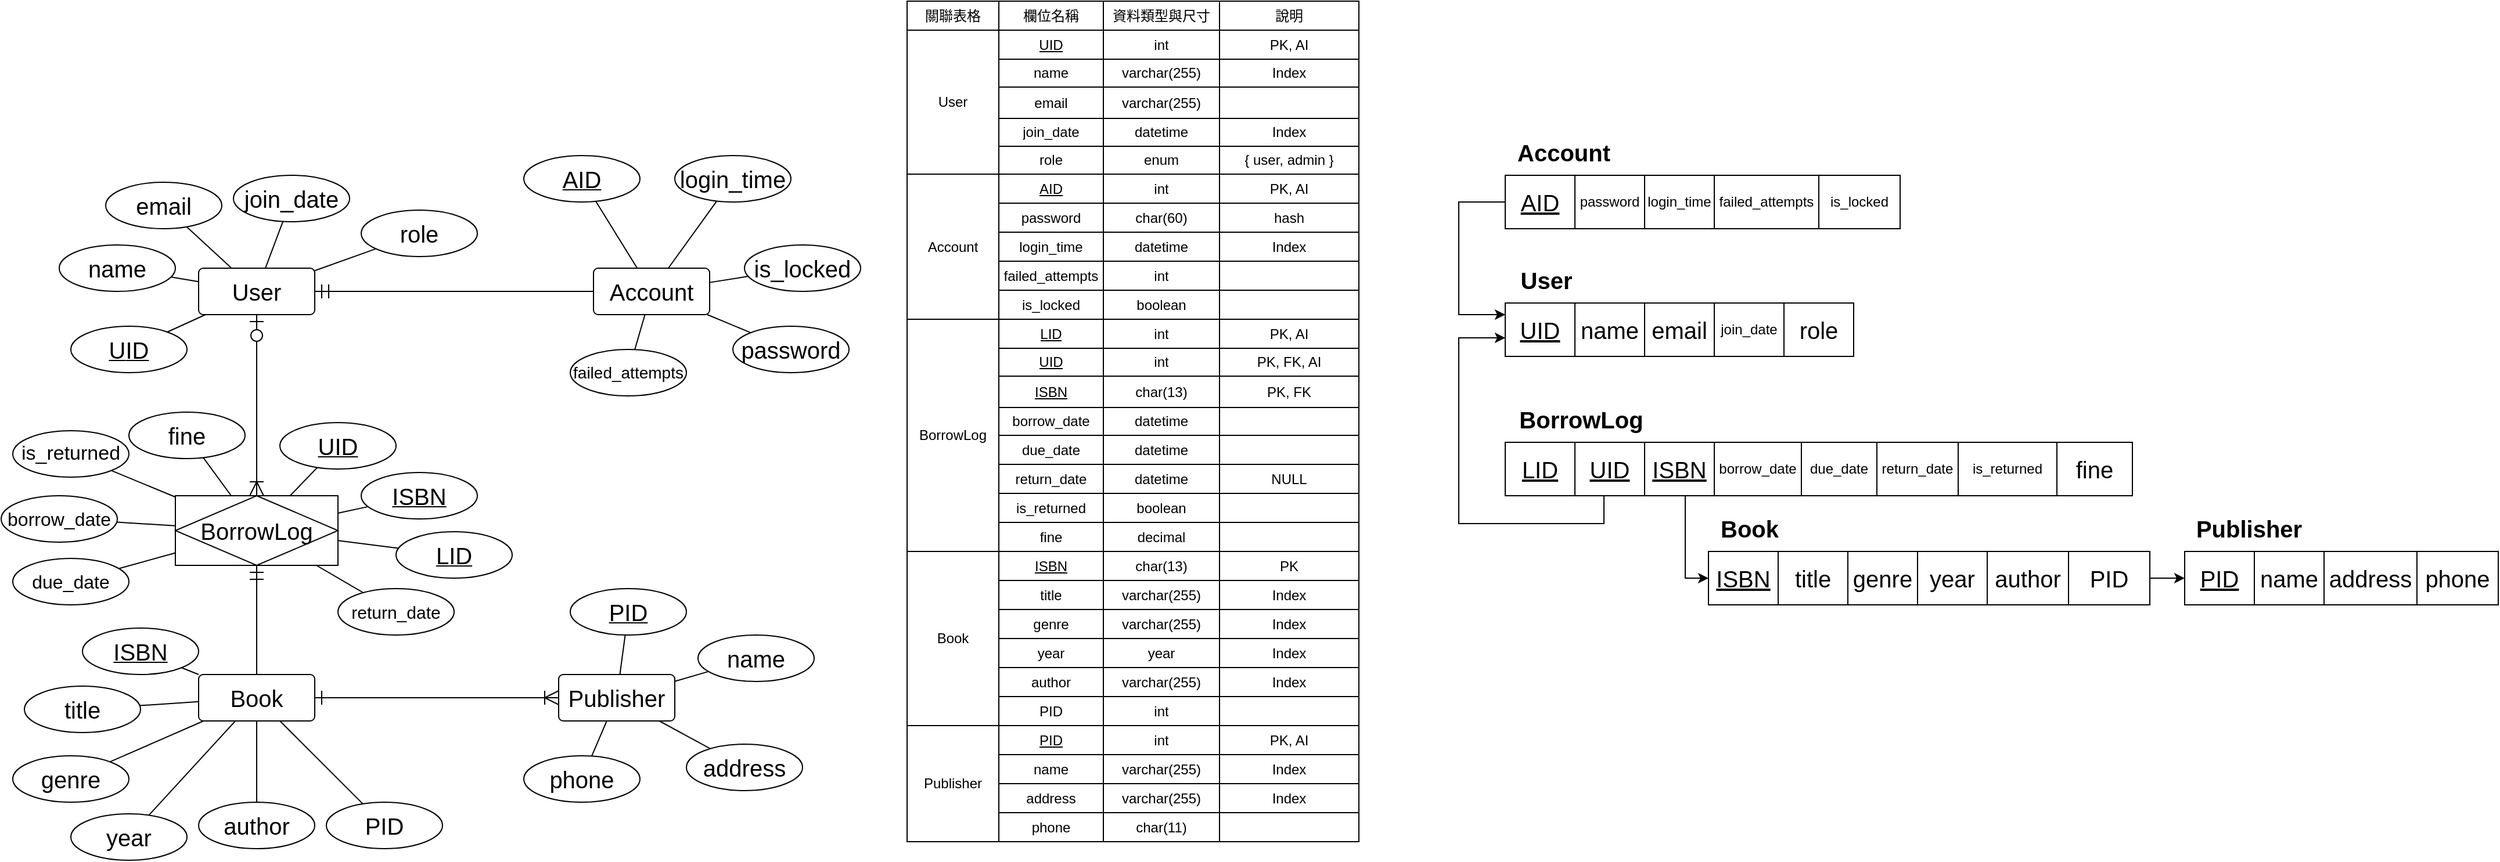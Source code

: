 <mxfile version="27.0.9">
  <diagram name="Page-1" id="tJo9Lzn-0N0sUflmj2gr">
    <mxGraphModel dx="1554" dy="948" grid="1" gridSize="10" guides="1" tooltips="1" connect="1" arrows="1" fold="1" page="1" pageScale="1" pageWidth="850" pageHeight="1100" math="0" shadow="0">
      <root>
        <mxCell id="0" />
        <mxCell id="1" parent="0" />
        <mxCell id="QRxWr9fw43ZFlC9GvlIB-1" value="&lt;font style=&quot;font-size: 20px;&quot;&gt;User&lt;/font&gt;" style="rounded=1;arcSize=10;whiteSpace=wrap;html=1;align=center;" parent="1" vertex="1">
          <mxGeometry x="230" y="390" width="100" height="40" as="geometry" />
        </mxCell>
        <mxCell id="OkRC8KI2_C6IKpgA5My0-60" value="" style="edgeStyle=orthogonalEdgeStyle;rounded=0;orthogonalLoop=1;jettySize=auto;html=1;endSize=10;startSize=10;endArrow=ERoneToMany;endFill=0;startArrow=ERone;startFill=0;" parent="1" source="QRxWr9fw43ZFlC9GvlIB-4" target="QRxWr9fw43ZFlC9GvlIB-6" edge="1">
          <mxGeometry relative="1" as="geometry" />
        </mxCell>
        <mxCell id="QRxWr9fw43ZFlC9GvlIB-4" value="&lt;font style=&quot;font-size: 20px;&quot;&gt;Book&lt;/font&gt;" style="rounded=1;arcSize=10;whiteSpace=wrap;html=1;align=center;" parent="1" vertex="1">
          <mxGeometry x="230" y="740" width="100" height="40" as="geometry" />
        </mxCell>
        <mxCell id="QRxWr9fw43ZFlC9GvlIB-16" value="" style="rounded=0;orthogonalLoop=1;jettySize=auto;html=1;startArrow=ERmandOne;startFill=0;endArrow=none;endSize=10;startSize=10;" parent="1" source="QRxWr9fw43ZFlC9GvlIB-5" target="QRxWr9fw43ZFlC9GvlIB-4" edge="1">
          <mxGeometry relative="1" as="geometry" />
        </mxCell>
        <mxCell id="OkRC8KI2_C6IKpgA5My0-48" value="" style="edgeStyle=orthogonalEdgeStyle;rounded=0;orthogonalLoop=1;jettySize=auto;html=1;endSize=10;startSize=10;endArrow=ERzeroToOne;endFill=0;startArrow=ERoneToMany;startFill=0;" parent="1" source="QRxWr9fw43ZFlC9GvlIB-5" target="QRxWr9fw43ZFlC9GvlIB-1" edge="1">
          <mxGeometry relative="1" as="geometry" />
        </mxCell>
        <mxCell id="QRxWr9fw43ZFlC9GvlIB-5" value="&lt;font style=&quot;font-size: 20px;&quot;&gt;BorrowLog&lt;/font&gt;" style="shape=associativeEntity;whiteSpace=wrap;html=1;align=center;" parent="1" vertex="1">
          <mxGeometry x="210" y="586" width="140" height="60" as="geometry" />
        </mxCell>
        <mxCell id="QRxWr9fw43ZFlC9GvlIB-79" value="" style="rounded=0;orthogonalLoop=1;jettySize=auto;html=1;endArrow=none;startFill=0;" parent="1" source="QRxWr9fw43ZFlC9GvlIB-6" target="QRxWr9fw43ZFlC9GvlIB-69" edge="1">
          <mxGeometry relative="1" as="geometry" />
        </mxCell>
        <mxCell id="QRxWr9fw43ZFlC9GvlIB-83" value="" style="rounded=0;orthogonalLoop=1;jettySize=auto;html=1;endArrow=none;startFill=0;" parent="1" source="QRxWr9fw43ZFlC9GvlIB-6" target="QRxWr9fw43ZFlC9GvlIB-70" edge="1">
          <mxGeometry relative="1" as="geometry" />
        </mxCell>
        <mxCell id="QRxWr9fw43ZFlC9GvlIB-85" value="" style="rounded=0;orthogonalLoop=1;jettySize=auto;html=1;endArrow=none;startFill=0;" parent="1" source="QRxWr9fw43ZFlC9GvlIB-6" target="QRxWr9fw43ZFlC9GvlIB-65" edge="1">
          <mxGeometry relative="1" as="geometry" />
        </mxCell>
        <mxCell id="QRxWr9fw43ZFlC9GvlIB-6" value="&lt;font style=&quot;font-size: 20px;&quot;&gt;Publisher&lt;/font&gt;" style="rounded=1;arcSize=10;whiteSpace=wrap;html=1;align=center;" parent="1" vertex="1">
          <mxGeometry x="540" y="740" width="100" height="40" as="geometry" />
        </mxCell>
        <mxCell id="QRxWr9fw43ZFlC9GvlIB-32" value="" style="rounded=0;orthogonalLoop=1;jettySize=auto;html=1;endArrow=none;startFill=0;" parent="1" source="QRxWr9fw43ZFlC9GvlIB-24" target="QRxWr9fw43ZFlC9GvlIB-1" edge="1">
          <mxGeometry relative="1" as="geometry" />
        </mxCell>
        <mxCell id="QRxWr9fw43ZFlC9GvlIB-24" value="&lt;font style=&quot;font-size: 20px;&quot;&gt;name&lt;/font&gt;" style="ellipse;whiteSpace=wrap;html=1;align=center;" parent="1" vertex="1">
          <mxGeometry x="110" y="370" width="100" height="40" as="geometry" />
        </mxCell>
        <mxCell id="QRxWr9fw43ZFlC9GvlIB-34" value="" style="rounded=0;orthogonalLoop=1;jettySize=auto;html=1;endArrow=none;startFill=0;" parent="1" source="QRxWr9fw43ZFlC9GvlIB-25" target="QRxWr9fw43ZFlC9GvlIB-1" edge="1">
          <mxGeometry relative="1" as="geometry" />
        </mxCell>
        <mxCell id="QRxWr9fw43ZFlC9GvlIB-25" value="&lt;font style=&quot;font-size: 20px;&quot;&gt;email&lt;/font&gt;" style="ellipse;whiteSpace=wrap;html=1;align=center;" parent="1" vertex="1">
          <mxGeometry x="150" y="316" width="100" height="40" as="geometry" />
        </mxCell>
        <mxCell id="OkRC8KI2_C6IKpgA5My0-39" value="" style="rounded=0;orthogonalLoop=1;jettySize=auto;html=1;endArrow=none;startFill=0;" parent="1" source="QRxWr9fw43ZFlC9GvlIB-26" target="OkRC8KI2_C6IKpgA5My0-29" edge="1">
          <mxGeometry relative="1" as="geometry" />
        </mxCell>
        <mxCell id="QRxWr9fw43ZFlC9GvlIB-26" value="&lt;font style=&quot;font-size: 20px;&quot;&gt;password&lt;/font&gt;" style="ellipse;whiteSpace=wrap;html=1;align=center;" parent="1" vertex="1">
          <mxGeometry x="690" y="440" width="100" height="40" as="geometry" />
        </mxCell>
        <mxCell id="QRxWr9fw43ZFlC9GvlIB-35" value="" style="rounded=0;orthogonalLoop=1;jettySize=auto;html=1;endArrow=none;startFill=0;" parent="1" source="QRxWr9fw43ZFlC9GvlIB-27" target="QRxWr9fw43ZFlC9GvlIB-1" edge="1">
          <mxGeometry relative="1" as="geometry" />
        </mxCell>
        <mxCell id="QRxWr9fw43ZFlC9GvlIB-27" value="&lt;font style=&quot;font-size: 20px;&quot;&gt;join_date&lt;/font&gt;" style="ellipse;whiteSpace=wrap;html=1;align=center;" parent="1" vertex="1">
          <mxGeometry x="260" y="310" width="100" height="40" as="geometry" />
        </mxCell>
        <mxCell id="QRxWr9fw43ZFlC9GvlIB-30" value="" style="rounded=0;orthogonalLoop=1;jettySize=auto;html=1;endArrow=none;startFill=0;" parent="1" source="QRxWr9fw43ZFlC9GvlIB-28" target="QRxWr9fw43ZFlC9GvlIB-1" edge="1">
          <mxGeometry relative="1" as="geometry" />
        </mxCell>
        <mxCell id="QRxWr9fw43ZFlC9GvlIB-28" value="&lt;font style=&quot;font-size: 20px;&quot;&gt;U&lt;/font&gt;&lt;span style=&quot;font-size: 20px; background-color: transparent; color: light-dark(rgb(0, 0, 0), rgb(255, 255, 255));&quot;&gt;ID&lt;/span&gt;" style="ellipse;whiteSpace=wrap;html=1;align=center;fontStyle=4;" parent="1" vertex="1">
          <mxGeometry x="120" y="440" width="100" height="40" as="geometry" />
        </mxCell>
        <mxCell id="QRxWr9fw43ZFlC9GvlIB-37" value="" style="rounded=0;orthogonalLoop=1;jettySize=auto;html=1;endArrow=none;startFill=0;" parent="1" source="QRxWr9fw43ZFlC9GvlIB-36" target="QRxWr9fw43ZFlC9GvlIB-5" edge="1">
          <mxGeometry relative="1" as="geometry" />
        </mxCell>
        <mxCell id="QRxWr9fw43ZFlC9GvlIB-36" value="&lt;font style=&quot;font-size: 20px;&quot;&gt;L&lt;/font&gt;&lt;span style=&quot;font-size: 20px; background-color: transparent; color: light-dark(rgb(0, 0, 0), rgb(255, 255, 255));&quot;&gt;ID&lt;/span&gt;" style="ellipse;whiteSpace=wrap;html=1;align=center;fontStyle=4;" parent="1" vertex="1">
          <mxGeometry x="400" y="617" width="100" height="40" as="geometry" />
        </mxCell>
        <mxCell id="QRxWr9fw43ZFlC9GvlIB-45" value="" style="rounded=0;orthogonalLoop=1;jettySize=auto;html=1;endArrow=none;startFill=0;" parent="1" source="QRxWr9fw43ZFlC9GvlIB-38" target="QRxWr9fw43ZFlC9GvlIB-4" edge="1">
          <mxGeometry relative="1" as="geometry" />
        </mxCell>
        <mxCell id="QRxWr9fw43ZFlC9GvlIB-38" value="&lt;font style=&quot;font-size: 20px;&quot;&gt;title&lt;/font&gt;" style="ellipse;whiteSpace=wrap;html=1;align=center;" parent="1" vertex="1">
          <mxGeometry x="80" y="750" width="100" height="40" as="geometry" />
        </mxCell>
        <mxCell id="QRxWr9fw43ZFlC9GvlIB-44" value="" style="rounded=0;orthogonalLoop=1;jettySize=auto;html=1;endArrow=none;startFill=0;" parent="1" source="QRxWr9fw43ZFlC9GvlIB-39" target="QRxWr9fw43ZFlC9GvlIB-4" edge="1">
          <mxGeometry relative="1" as="geometry" />
        </mxCell>
        <mxCell id="QRxWr9fw43ZFlC9GvlIB-39" value="&lt;font style=&quot;font-size: 20px;&quot;&gt;genre&lt;/font&gt;" style="ellipse;whiteSpace=wrap;html=1;align=center;" parent="1" vertex="1">
          <mxGeometry x="70" y="810" width="100" height="40" as="geometry" />
        </mxCell>
        <mxCell id="QRxWr9fw43ZFlC9GvlIB-46" value="" style="rounded=0;orthogonalLoop=1;jettySize=auto;html=1;endArrow=none;startFill=0;" parent="1" source="QRxWr9fw43ZFlC9GvlIB-40" target="QRxWr9fw43ZFlC9GvlIB-4" edge="1">
          <mxGeometry relative="1" as="geometry" />
        </mxCell>
        <mxCell id="QRxWr9fw43ZFlC9GvlIB-40" value="&lt;font style=&quot;font-size: 20px;&quot;&gt;year&lt;/font&gt;" style="ellipse;whiteSpace=wrap;html=1;align=center;" parent="1" vertex="1">
          <mxGeometry x="120" y="860" width="100" height="40" as="geometry" />
        </mxCell>
        <mxCell id="QRxWr9fw43ZFlC9GvlIB-43" value="" style="rounded=0;orthogonalLoop=1;jettySize=auto;html=1;endArrow=none;startFill=0;" parent="1" source="QRxWr9fw43ZFlC9GvlIB-42" target="QRxWr9fw43ZFlC9GvlIB-4" edge="1">
          <mxGeometry relative="1" as="geometry" />
        </mxCell>
        <mxCell id="QRxWr9fw43ZFlC9GvlIB-42" value="&lt;font style=&quot;font-size: 20px;&quot;&gt;ISBN&lt;/font&gt;" style="ellipse;whiteSpace=wrap;html=1;align=center;fontStyle=4;" parent="1" vertex="1">
          <mxGeometry x="130" y="700" width="100" height="40" as="geometry" />
        </mxCell>
        <mxCell id="QRxWr9fw43ZFlC9GvlIB-56" value="" style="rounded=0;orthogonalLoop=1;jettySize=auto;html=1;endArrow=none;startFill=0;" parent="1" source="QRxWr9fw43ZFlC9GvlIB-47" target="QRxWr9fw43ZFlC9GvlIB-5" edge="1">
          <mxGeometry relative="1" as="geometry" />
        </mxCell>
        <mxCell id="QRxWr9fw43ZFlC9GvlIB-47" value="&lt;font style=&quot;font-size: 16px;&quot;&gt;borrow_date&lt;/font&gt;" style="ellipse;whiteSpace=wrap;html=1;align=center;" parent="1" vertex="1">
          <mxGeometry x="60" y="586" width="100" height="40" as="geometry" />
        </mxCell>
        <mxCell id="QRxWr9fw43ZFlC9GvlIB-57" value="" style="rounded=0;orthogonalLoop=1;jettySize=auto;html=1;endArrow=none;startFill=0;" parent="1" source="QRxWr9fw43ZFlC9GvlIB-49" target="QRxWr9fw43ZFlC9GvlIB-5" edge="1">
          <mxGeometry relative="1" as="geometry" />
        </mxCell>
        <mxCell id="QRxWr9fw43ZFlC9GvlIB-49" value="&lt;span style=&quot;font-size: 15px;&quot;&gt;return_date&lt;/span&gt;" style="ellipse;whiteSpace=wrap;html=1;align=center;" parent="1" vertex="1">
          <mxGeometry x="350" y="666" width="100" height="40" as="geometry" />
        </mxCell>
        <mxCell id="QRxWr9fw43ZFlC9GvlIB-59" value="" style="rounded=0;orthogonalLoop=1;jettySize=auto;html=1;endArrow=none;startFill=0;" parent="1" source="QRxWr9fw43ZFlC9GvlIB-50" target="QRxWr9fw43ZFlC9GvlIB-5" edge="1">
          <mxGeometry relative="1" as="geometry" />
        </mxCell>
        <mxCell id="QRxWr9fw43ZFlC9GvlIB-50" value="&lt;font style=&quot;font-size: 16px;&quot;&gt;due_date&lt;/font&gt;" style="ellipse;whiteSpace=wrap;html=1;align=center;" parent="1" vertex="1">
          <mxGeometry x="70" y="640" width="100" height="40" as="geometry" />
        </mxCell>
        <mxCell id="QRxWr9fw43ZFlC9GvlIB-65" value="&lt;font style=&quot;font-size: 20px;&quot;&gt;phone&lt;/font&gt;" style="ellipse;whiteSpace=wrap;html=1;align=center;" parent="1" vertex="1">
          <mxGeometry x="510" y="810" width="100" height="40" as="geometry" />
        </mxCell>
        <mxCell id="QRxWr9fw43ZFlC9GvlIB-81" value="" style="rounded=0;orthogonalLoop=1;jettySize=auto;html=1;endArrow=none;startFill=0;" parent="1" source="QRxWr9fw43ZFlC9GvlIB-68" target="QRxWr9fw43ZFlC9GvlIB-6" edge="1">
          <mxGeometry relative="1" as="geometry" />
        </mxCell>
        <mxCell id="QRxWr9fw43ZFlC9GvlIB-68" value="&lt;font style=&quot;font-size: 20px;&quot;&gt;name&lt;/font&gt;" style="ellipse;whiteSpace=wrap;html=1;align=center;" parent="1" vertex="1">
          <mxGeometry x="660" y="706" width="100" height="40" as="geometry" />
        </mxCell>
        <mxCell id="QRxWr9fw43ZFlC9GvlIB-69" value="&lt;font style=&quot;font-size: 20px;&quot;&gt;PID&lt;/font&gt;" style="ellipse;whiteSpace=wrap;html=1;align=center;fontStyle=4;" parent="1" vertex="1">
          <mxGeometry x="550" y="666" width="100" height="40" as="geometry" />
        </mxCell>
        <mxCell id="QRxWr9fw43ZFlC9GvlIB-70" value="&lt;font style=&quot;font-size: 20px;&quot;&gt;address&lt;/font&gt;" style="ellipse;whiteSpace=wrap;html=1;align=center;" parent="1" vertex="1">
          <mxGeometry x="650" y="800" width="100" height="40" as="geometry" />
        </mxCell>
        <mxCell id="GYjryLiJVZXc0QuzsTRx-1" value="" style="shape=table;startSize=0;container=1;collapsible=0;childLayout=tableLayout;" parent="1" vertex="1">
          <mxGeometry x="840" y="160" width="389" height="724" as="geometry" />
        </mxCell>
        <mxCell id="GYjryLiJVZXc0QuzsTRx-2" style="shape=tableRow;horizontal=0;startSize=0;swimlaneHead=0;swimlaneBody=0;strokeColor=inherit;top=0;left=0;bottom=0;right=0;collapsible=0;dropTarget=0;fillColor=none;points=[[0,0.5],[1,0.5]];portConstraint=eastwest;" parent="GYjryLiJVZXc0QuzsTRx-1" vertex="1">
          <mxGeometry width="389" height="25" as="geometry" />
        </mxCell>
        <mxCell id="GYjryLiJVZXc0QuzsTRx-3" value="關聯表格" style="shape=partialRectangle;html=1;whiteSpace=wrap;connectable=0;strokeColor=inherit;overflow=hidden;fillColor=none;top=0;left=0;bottom=0;right=0;pointerEvents=1;" parent="GYjryLiJVZXc0QuzsTRx-2" vertex="1">
          <mxGeometry width="79" height="25" as="geometry">
            <mxRectangle width="79" height="25" as="alternateBounds" />
          </mxGeometry>
        </mxCell>
        <mxCell id="GYjryLiJVZXc0QuzsTRx-4" value="欄位名稱" style="shape=partialRectangle;html=1;whiteSpace=wrap;connectable=0;strokeColor=inherit;overflow=hidden;fillColor=none;top=0;left=0;bottom=0;right=0;pointerEvents=1;" parent="GYjryLiJVZXc0QuzsTRx-2" vertex="1">
          <mxGeometry x="79" width="90" height="25" as="geometry">
            <mxRectangle width="90" height="25" as="alternateBounds" />
          </mxGeometry>
        </mxCell>
        <mxCell id="GYjryLiJVZXc0QuzsTRx-5" value="資料類型與尺寸" style="shape=partialRectangle;html=1;whiteSpace=wrap;connectable=0;strokeColor=inherit;overflow=hidden;fillColor=none;top=0;left=0;bottom=0;right=0;pointerEvents=1;" parent="GYjryLiJVZXc0QuzsTRx-2" vertex="1">
          <mxGeometry x="169" width="100" height="25" as="geometry">
            <mxRectangle width="100" height="25" as="alternateBounds" />
          </mxGeometry>
        </mxCell>
        <mxCell id="GYjryLiJVZXc0QuzsTRx-6" value="說明" style="shape=partialRectangle;html=1;whiteSpace=wrap;connectable=0;strokeColor=inherit;overflow=hidden;fillColor=none;top=0;left=0;bottom=0;right=0;pointerEvents=1;" parent="GYjryLiJVZXc0QuzsTRx-2" vertex="1">
          <mxGeometry x="269" width="120" height="25" as="geometry">
            <mxRectangle width="120" height="25" as="alternateBounds" />
          </mxGeometry>
        </mxCell>
        <mxCell id="GYjryLiJVZXc0QuzsTRx-7" value="" style="shape=tableRow;horizontal=0;startSize=0;swimlaneHead=0;swimlaneBody=0;strokeColor=inherit;top=0;left=0;bottom=0;right=0;collapsible=0;dropTarget=0;fillColor=none;points=[[0,0.5],[1,0.5]];portConstraint=eastwest;" parent="GYjryLiJVZXc0QuzsTRx-1" vertex="1">
          <mxGeometry y="25" width="389" height="25" as="geometry" />
        </mxCell>
        <mxCell id="GYjryLiJVZXc0QuzsTRx-8" value="User" style="shape=partialRectangle;html=1;whiteSpace=wrap;connectable=0;strokeColor=inherit;overflow=hidden;fillColor=none;top=0;left=0;bottom=0;right=0;pointerEvents=1;rowspan=5;colspan=1;" parent="GYjryLiJVZXc0QuzsTRx-7" vertex="1">
          <mxGeometry width="79" height="124" as="geometry">
            <mxRectangle width="79" height="25" as="alternateBounds" />
          </mxGeometry>
        </mxCell>
        <mxCell id="GYjryLiJVZXc0QuzsTRx-9" value="&lt;u&gt;UID&lt;/u&gt;" style="shape=partialRectangle;html=1;whiteSpace=wrap;connectable=0;strokeColor=inherit;overflow=hidden;fillColor=none;top=0;left=0;bottom=0;right=0;pointerEvents=1;" parent="GYjryLiJVZXc0QuzsTRx-7" vertex="1">
          <mxGeometry x="79" width="90" height="25" as="geometry">
            <mxRectangle width="90" height="25" as="alternateBounds" />
          </mxGeometry>
        </mxCell>
        <mxCell id="GYjryLiJVZXc0QuzsTRx-10" value="int" style="shape=partialRectangle;html=1;whiteSpace=wrap;connectable=0;strokeColor=inherit;overflow=hidden;fillColor=none;top=0;left=0;bottom=0;right=0;pointerEvents=1;" parent="GYjryLiJVZXc0QuzsTRx-7" vertex="1">
          <mxGeometry x="169" width="100" height="25" as="geometry">
            <mxRectangle width="100" height="25" as="alternateBounds" />
          </mxGeometry>
        </mxCell>
        <mxCell id="GYjryLiJVZXc0QuzsTRx-11" value="PK, AI" style="shape=partialRectangle;html=1;whiteSpace=wrap;connectable=0;strokeColor=inherit;overflow=hidden;fillColor=none;top=0;left=0;bottom=0;right=0;pointerEvents=1;" parent="GYjryLiJVZXc0QuzsTRx-7" vertex="1">
          <mxGeometry x="269" width="120" height="25" as="geometry">
            <mxRectangle width="120" height="25" as="alternateBounds" />
          </mxGeometry>
        </mxCell>
        <mxCell id="GYjryLiJVZXc0QuzsTRx-12" value="" style="shape=tableRow;horizontal=0;startSize=0;swimlaneHead=0;swimlaneBody=0;strokeColor=inherit;top=0;left=0;bottom=0;right=0;collapsible=0;dropTarget=0;fillColor=none;points=[[0,0.5],[1,0.5]];portConstraint=eastwest;" parent="GYjryLiJVZXc0QuzsTRx-1" vertex="1">
          <mxGeometry y="50" width="389" height="24" as="geometry" />
        </mxCell>
        <mxCell id="GYjryLiJVZXc0QuzsTRx-13" value="" style="shape=partialRectangle;html=1;whiteSpace=wrap;connectable=0;strokeColor=inherit;overflow=hidden;fillColor=none;top=0;left=0;bottom=0;right=0;pointerEvents=1;" parent="GYjryLiJVZXc0QuzsTRx-12" vertex="1" visible="0">
          <mxGeometry width="79" height="24" as="geometry">
            <mxRectangle width="79" height="24" as="alternateBounds" />
          </mxGeometry>
        </mxCell>
        <mxCell id="GYjryLiJVZXc0QuzsTRx-14" value="name" style="shape=partialRectangle;html=1;whiteSpace=wrap;connectable=0;strokeColor=inherit;overflow=hidden;fillColor=none;top=0;left=0;bottom=0;right=0;pointerEvents=1;" parent="GYjryLiJVZXc0QuzsTRx-12" vertex="1">
          <mxGeometry x="79" width="90" height="24" as="geometry">
            <mxRectangle width="90" height="24" as="alternateBounds" />
          </mxGeometry>
        </mxCell>
        <mxCell id="GYjryLiJVZXc0QuzsTRx-15" value="varchar(255)" style="shape=partialRectangle;html=1;whiteSpace=wrap;connectable=0;strokeColor=inherit;overflow=hidden;fillColor=none;top=0;left=0;bottom=0;right=0;pointerEvents=1;" parent="GYjryLiJVZXc0QuzsTRx-12" vertex="1">
          <mxGeometry x="169" width="100" height="24" as="geometry">
            <mxRectangle width="100" height="24" as="alternateBounds" />
          </mxGeometry>
        </mxCell>
        <mxCell id="GYjryLiJVZXc0QuzsTRx-16" value="Index" style="shape=partialRectangle;html=1;whiteSpace=wrap;connectable=0;strokeColor=inherit;overflow=hidden;fillColor=none;top=0;left=0;bottom=0;right=0;pointerEvents=1;" parent="GYjryLiJVZXc0QuzsTRx-12" vertex="1">
          <mxGeometry x="269" width="120" height="24" as="geometry">
            <mxRectangle width="120" height="24" as="alternateBounds" />
          </mxGeometry>
        </mxCell>
        <mxCell id="GYjryLiJVZXc0QuzsTRx-17" value="" style="shape=tableRow;horizontal=0;startSize=0;swimlaneHead=0;swimlaneBody=0;strokeColor=inherit;top=0;left=0;bottom=0;right=0;collapsible=0;dropTarget=0;fillColor=none;points=[[0,0.5],[1,0.5]];portConstraint=eastwest;" parent="GYjryLiJVZXc0QuzsTRx-1" vertex="1">
          <mxGeometry y="74" width="389" height="27" as="geometry" />
        </mxCell>
        <mxCell id="GYjryLiJVZXc0QuzsTRx-18" value="" style="shape=partialRectangle;html=1;whiteSpace=wrap;connectable=0;strokeColor=inherit;overflow=hidden;fillColor=none;top=0;left=0;bottom=0;right=0;pointerEvents=1;" parent="GYjryLiJVZXc0QuzsTRx-17" vertex="1" visible="0">
          <mxGeometry width="79" height="27" as="geometry">
            <mxRectangle width="79" height="27" as="alternateBounds" />
          </mxGeometry>
        </mxCell>
        <mxCell id="GYjryLiJVZXc0QuzsTRx-19" value="email" style="shape=partialRectangle;html=1;whiteSpace=wrap;connectable=0;strokeColor=inherit;overflow=hidden;fillColor=none;top=0;left=0;bottom=0;right=0;pointerEvents=1;" parent="GYjryLiJVZXc0QuzsTRx-17" vertex="1">
          <mxGeometry x="79" width="90" height="27" as="geometry">
            <mxRectangle width="90" height="27" as="alternateBounds" />
          </mxGeometry>
        </mxCell>
        <mxCell id="GYjryLiJVZXc0QuzsTRx-20" value="varchar(255)" style="shape=partialRectangle;html=1;whiteSpace=wrap;connectable=0;strokeColor=inherit;overflow=hidden;fillColor=none;top=0;left=0;bottom=0;right=0;pointerEvents=1;" parent="GYjryLiJVZXc0QuzsTRx-17" vertex="1">
          <mxGeometry x="169" width="100" height="27" as="geometry">
            <mxRectangle width="100" height="27" as="alternateBounds" />
          </mxGeometry>
        </mxCell>
        <mxCell id="GYjryLiJVZXc0QuzsTRx-21" value="" style="shape=partialRectangle;html=1;whiteSpace=wrap;connectable=0;strokeColor=inherit;overflow=hidden;fillColor=none;top=0;left=0;bottom=0;right=0;pointerEvents=1;" parent="GYjryLiJVZXc0QuzsTRx-17" vertex="1">
          <mxGeometry x="269" width="120" height="27" as="geometry">
            <mxRectangle width="120" height="27" as="alternateBounds" />
          </mxGeometry>
        </mxCell>
        <mxCell id="GYjryLiJVZXc0QuzsTRx-77" style="shape=tableRow;horizontal=0;startSize=0;swimlaneHead=0;swimlaneBody=0;strokeColor=inherit;top=0;left=0;bottom=0;right=0;collapsible=0;dropTarget=0;fillColor=none;points=[[0,0.5],[1,0.5]];portConstraint=eastwest;" parent="GYjryLiJVZXc0QuzsTRx-1" vertex="1">
          <mxGeometry y="101" width="389" height="24" as="geometry" />
        </mxCell>
        <mxCell id="GYjryLiJVZXc0QuzsTRx-78" style="shape=partialRectangle;html=1;whiteSpace=wrap;connectable=0;strokeColor=inherit;overflow=hidden;fillColor=none;top=0;left=0;bottom=0;right=0;pointerEvents=1;" parent="GYjryLiJVZXc0QuzsTRx-77" vertex="1" visible="0">
          <mxGeometry width="79" height="24" as="geometry">
            <mxRectangle width="79" height="24" as="alternateBounds" />
          </mxGeometry>
        </mxCell>
        <mxCell id="GYjryLiJVZXc0QuzsTRx-79" value="join_date" style="shape=partialRectangle;html=1;whiteSpace=wrap;connectable=0;strokeColor=inherit;overflow=hidden;fillColor=none;top=0;left=0;bottom=0;right=0;pointerEvents=1;" parent="GYjryLiJVZXc0QuzsTRx-77" vertex="1">
          <mxGeometry x="79" width="90" height="24" as="geometry">
            <mxRectangle width="90" height="24" as="alternateBounds" />
          </mxGeometry>
        </mxCell>
        <mxCell id="GYjryLiJVZXc0QuzsTRx-80" value="datetime" style="shape=partialRectangle;html=1;whiteSpace=wrap;connectable=0;strokeColor=inherit;overflow=hidden;fillColor=none;top=0;left=0;bottom=0;right=0;pointerEvents=1;" parent="GYjryLiJVZXc0QuzsTRx-77" vertex="1">
          <mxGeometry x="169" width="100" height="24" as="geometry">
            <mxRectangle width="100" height="24" as="alternateBounds" />
          </mxGeometry>
        </mxCell>
        <mxCell id="GYjryLiJVZXc0QuzsTRx-81" value="Index" style="shape=partialRectangle;html=1;whiteSpace=wrap;connectable=0;strokeColor=inherit;overflow=hidden;fillColor=none;top=0;left=0;bottom=0;right=0;pointerEvents=1;" parent="GYjryLiJVZXc0QuzsTRx-77" vertex="1">
          <mxGeometry x="269" width="120" height="24" as="geometry">
            <mxRectangle width="120" height="24" as="alternateBounds" />
          </mxGeometry>
        </mxCell>
        <mxCell id="I47DYtvkXSwFRf9eKtZf-3" style="shape=tableRow;horizontal=0;startSize=0;swimlaneHead=0;swimlaneBody=0;strokeColor=inherit;top=0;left=0;bottom=0;right=0;collapsible=0;dropTarget=0;fillColor=none;points=[[0,0.5],[1,0.5]];portConstraint=eastwest;" parent="GYjryLiJVZXc0QuzsTRx-1" vertex="1">
          <mxGeometry y="125" width="389" height="24" as="geometry" />
        </mxCell>
        <mxCell id="I47DYtvkXSwFRf9eKtZf-4" style="shape=partialRectangle;html=1;whiteSpace=wrap;connectable=0;strokeColor=inherit;overflow=hidden;fillColor=none;top=0;left=0;bottom=0;right=0;pointerEvents=1;" parent="I47DYtvkXSwFRf9eKtZf-3" vertex="1" visible="0">
          <mxGeometry width="79" height="24" as="geometry">
            <mxRectangle width="79" height="24" as="alternateBounds" />
          </mxGeometry>
        </mxCell>
        <mxCell id="I47DYtvkXSwFRf9eKtZf-5" value="role" style="shape=partialRectangle;html=1;whiteSpace=wrap;connectable=0;strokeColor=inherit;overflow=hidden;fillColor=none;top=0;left=0;bottom=0;right=0;pointerEvents=1;" parent="I47DYtvkXSwFRf9eKtZf-3" vertex="1">
          <mxGeometry x="79" width="90" height="24" as="geometry">
            <mxRectangle width="90" height="24" as="alternateBounds" />
          </mxGeometry>
        </mxCell>
        <mxCell id="I47DYtvkXSwFRf9eKtZf-6" value="enum" style="shape=partialRectangle;html=1;whiteSpace=wrap;connectable=0;strokeColor=inherit;overflow=hidden;fillColor=none;top=0;left=0;bottom=0;right=0;pointerEvents=1;" parent="I47DYtvkXSwFRf9eKtZf-3" vertex="1">
          <mxGeometry x="169" width="100" height="24" as="geometry">
            <mxRectangle width="100" height="24" as="alternateBounds" />
          </mxGeometry>
        </mxCell>
        <mxCell id="I47DYtvkXSwFRf9eKtZf-7" value="{ user, admin }" style="shape=partialRectangle;html=1;whiteSpace=wrap;connectable=0;strokeColor=inherit;overflow=hidden;fillColor=none;top=0;left=0;bottom=0;right=0;pointerEvents=1;" parent="I47DYtvkXSwFRf9eKtZf-3" vertex="1">
          <mxGeometry x="269" width="120" height="24" as="geometry">
            <mxRectangle width="120" height="24" as="alternateBounds" />
          </mxGeometry>
        </mxCell>
        <mxCell id="GYjryLiJVZXc0QuzsTRx-27" value="" style="shape=tableRow;horizontal=0;startSize=0;swimlaneHead=0;swimlaneBody=0;strokeColor=inherit;top=0;left=0;bottom=0;right=0;collapsible=0;dropTarget=0;fillColor=none;points=[[0,0.5],[1,0.5]];portConstraint=eastwest;" parent="GYjryLiJVZXc0QuzsTRx-1" vertex="1">
          <mxGeometry y="149" width="389" height="25" as="geometry" />
        </mxCell>
        <mxCell id="GYjryLiJVZXc0QuzsTRx-28" value="Account" style="shape=partialRectangle;html=1;whiteSpace=wrap;connectable=0;strokeColor=inherit;overflow=hidden;fillColor=none;top=0;left=0;bottom=0;right=0;pointerEvents=1;rowspan=5;colspan=1;" parent="GYjryLiJVZXc0QuzsTRx-27" vertex="1">
          <mxGeometry width="79" height="125" as="geometry">
            <mxRectangle width="79" height="25" as="alternateBounds" />
          </mxGeometry>
        </mxCell>
        <mxCell id="GYjryLiJVZXc0QuzsTRx-29" value="&lt;u style=&quot;background-color: transparent; color: light-dark(rgb(0, 0, 0), rgb(255, 255, 255));&quot;&gt;AID&lt;/u&gt;" style="shape=partialRectangle;html=1;whiteSpace=wrap;connectable=0;strokeColor=inherit;overflow=hidden;fillColor=none;top=0;left=0;bottom=0;right=0;pointerEvents=1;" parent="GYjryLiJVZXc0QuzsTRx-27" vertex="1">
          <mxGeometry x="79" width="90" height="25" as="geometry">
            <mxRectangle width="90" height="25" as="alternateBounds" />
          </mxGeometry>
        </mxCell>
        <mxCell id="GYjryLiJVZXc0QuzsTRx-30" value="int" style="shape=partialRectangle;html=1;whiteSpace=wrap;connectable=0;strokeColor=inherit;overflow=hidden;fillColor=none;top=0;left=0;bottom=0;right=0;pointerEvents=1;" parent="GYjryLiJVZXc0QuzsTRx-27" vertex="1">
          <mxGeometry x="169" width="100" height="25" as="geometry">
            <mxRectangle width="100" height="25" as="alternateBounds" />
          </mxGeometry>
        </mxCell>
        <mxCell id="GYjryLiJVZXc0QuzsTRx-31" value="PK, AI" style="shape=partialRectangle;html=1;whiteSpace=wrap;connectable=0;strokeColor=inherit;overflow=hidden;fillColor=none;top=0;left=0;bottom=0;right=0;pointerEvents=1;" parent="GYjryLiJVZXc0QuzsTRx-27" vertex="1">
          <mxGeometry x="269" width="120" height="25" as="geometry">
            <mxRectangle width="120" height="25" as="alternateBounds" />
          </mxGeometry>
        </mxCell>
        <mxCell id="GYjryLiJVZXc0QuzsTRx-32" value="" style="shape=tableRow;horizontal=0;startSize=0;swimlaneHead=0;swimlaneBody=0;strokeColor=inherit;top=0;left=0;bottom=0;right=0;collapsible=0;dropTarget=0;fillColor=none;points=[[0,0.5],[1,0.5]];portConstraint=eastwest;" parent="GYjryLiJVZXc0QuzsTRx-1" vertex="1">
          <mxGeometry y="174" width="389" height="25" as="geometry" />
        </mxCell>
        <mxCell id="GYjryLiJVZXc0QuzsTRx-33" value="" style="shape=partialRectangle;html=1;whiteSpace=wrap;connectable=0;strokeColor=inherit;overflow=hidden;fillColor=none;top=0;left=0;bottom=0;right=0;pointerEvents=1;" parent="GYjryLiJVZXc0QuzsTRx-32" vertex="1" visible="0">
          <mxGeometry width="79" height="25" as="geometry">
            <mxRectangle width="79" height="25" as="alternateBounds" />
          </mxGeometry>
        </mxCell>
        <mxCell id="GYjryLiJVZXc0QuzsTRx-34" value="password" style="shape=partialRectangle;html=1;whiteSpace=wrap;connectable=0;strokeColor=inherit;overflow=hidden;fillColor=none;top=0;left=0;bottom=0;right=0;pointerEvents=1;" parent="GYjryLiJVZXc0QuzsTRx-32" vertex="1">
          <mxGeometry x="79" width="90" height="25" as="geometry">
            <mxRectangle width="90" height="25" as="alternateBounds" />
          </mxGeometry>
        </mxCell>
        <mxCell id="GYjryLiJVZXc0QuzsTRx-35" value="char(60)" style="shape=partialRectangle;html=1;whiteSpace=wrap;connectable=0;strokeColor=inherit;overflow=hidden;fillColor=none;top=0;left=0;bottom=0;right=0;pointerEvents=1;" parent="GYjryLiJVZXc0QuzsTRx-32" vertex="1">
          <mxGeometry x="169" width="100" height="25" as="geometry">
            <mxRectangle width="100" height="25" as="alternateBounds" />
          </mxGeometry>
        </mxCell>
        <mxCell id="GYjryLiJVZXc0QuzsTRx-36" value="hash" style="shape=partialRectangle;html=1;whiteSpace=wrap;connectable=0;strokeColor=inherit;overflow=hidden;fillColor=none;top=0;left=0;bottom=0;right=0;pointerEvents=1;" parent="GYjryLiJVZXc0QuzsTRx-32" vertex="1">
          <mxGeometry x="269" width="120" height="25" as="geometry">
            <mxRectangle width="120" height="25" as="alternateBounds" />
          </mxGeometry>
        </mxCell>
        <mxCell id="GYjryLiJVZXc0QuzsTRx-92" style="shape=tableRow;horizontal=0;startSize=0;swimlaneHead=0;swimlaneBody=0;strokeColor=inherit;top=0;left=0;bottom=0;right=0;collapsible=0;dropTarget=0;fillColor=none;points=[[0,0.5],[1,0.5]];portConstraint=eastwest;" parent="GYjryLiJVZXc0QuzsTRx-1" vertex="1">
          <mxGeometry y="199" width="389" height="25" as="geometry" />
        </mxCell>
        <mxCell id="GYjryLiJVZXc0QuzsTRx-93" style="shape=partialRectangle;html=1;whiteSpace=wrap;connectable=0;strokeColor=inherit;overflow=hidden;fillColor=none;top=0;left=0;bottom=0;right=0;pointerEvents=1;" parent="GYjryLiJVZXc0QuzsTRx-92" vertex="1" visible="0">
          <mxGeometry width="79" height="25" as="geometry">
            <mxRectangle width="79" height="25" as="alternateBounds" />
          </mxGeometry>
        </mxCell>
        <mxCell id="GYjryLiJVZXc0QuzsTRx-94" value="login_time" style="shape=partialRectangle;html=1;whiteSpace=wrap;connectable=0;strokeColor=inherit;overflow=hidden;fillColor=none;top=0;left=0;bottom=0;right=0;pointerEvents=1;" parent="GYjryLiJVZXc0QuzsTRx-92" vertex="1">
          <mxGeometry x="79" width="90" height="25" as="geometry">
            <mxRectangle width="90" height="25" as="alternateBounds" />
          </mxGeometry>
        </mxCell>
        <mxCell id="GYjryLiJVZXc0QuzsTRx-95" value="datetime" style="shape=partialRectangle;html=1;whiteSpace=wrap;connectable=0;strokeColor=inherit;overflow=hidden;fillColor=none;top=0;left=0;bottom=0;right=0;pointerEvents=1;" parent="GYjryLiJVZXc0QuzsTRx-92" vertex="1">
          <mxGeometry x="169" width="100" height="25" as="geometry">
            <mxRectangle width="100" height="25" as="alternateBounds" />
          </mxGeometry>
        </mxCell>
        <mxCell id="GYjryLiJVZXc0QuzsTRx-96" value="Index" style="shape=partialRectangle;html=1;whiteSpace=wrap;connectable=0;strokeColor=inherit;overflow=hidden;fillColor=none;top=0;left=0;bottom=0;right=0;pointerEvents=1;" parent="GYjryLiJVZXc0QuzsTRx-92" vertex="1">
          <mxGeometry x="269" width="120" height="25" as="geometry">
            <mxRectangle width="120" height="25" as="alternateBounds" />
          </mxGeometry>
        </mxCell>
        <mxCell id="GYjryLiJVZXc0QuzsTRx-87" style="shape=tableRow;horizontal=0;startSize=0;swimlaneHead=0;swimlaneBody=0;strokeColor=inherit;top=0;left=0;bottom=0;right=0;collapsible=0;dropTarget=0;fillColor=none;points=[[0,0.5],[1,0.5]];portConstraint=eastwest;" parent="GYjryLiJVZXc0QuzsTRx-1" vertex="1">
          <mxGeometry y="224" width="389" height="25" as="geometry" />
        </mxCell>
        <mxCell id="GYjryLiJVZXc0QuzsTRx-88" style="shape=partialRectangle;html=1;whiteSpace=wrap;connectable=0;strokeColor=inherit;overflow=hidden;fillColor=none;top=0;left=0;bottom=0;right=0;pointerEvents=1;" parent="GYjryLiJVZXc0QuzsTRx-87" vertex="1" visible="0">
          <mxGeometry width="79" height="25" as="geometry">
            <mxRectangle width="79" height="25" as="alternateBounds" />
          </mxGeometry>
        </mxCell>
        <mxCell id="GYjryLiJVZXc0QuzsTRx-89" value="failed_attempts" style="shape=partialRectangle;html=1;whiteSpace=wrap;connectable=0;strokeColor=inherit;overflow=hidden;fillColor=none;top=0;left=0;bottom=0;right=0;pointerEvents=1;" parent="GYjryLiJVZXc0QuzsTRx-87" vertex="1">
          <mxGeometry x="79" width="90" height="25" as="geometry">
            <mxRectangle width="90" height="25" as="alternateBounds" />
          </mxGeometry>
        </mxCell>
        <mxCell id="GYjryLiJVZXc0QuzsTRx-90" value="int" style="shape=partialRectangle;html=1;whiteSpace=wrap;connectable=0;strokeColor=inherit;overflow=hidden;fillColor=none;top=0;left=0;bottom=0;right=0;pointerEvents=1;" parent="GYjryLiJVZXc0QuzsTRx-87" vertex="1">
          <mxGeometry x="169" width="100" height="25" as="geometry">
            <mxRectangle width="100" height="25" as="alternateBounds" />
          </mxGeometry>
        </mxCell>
        <mxCell id="GYjryLiJVZXc0QuzsTRx-91" style="shape=partialRectangle;html=1;whiteSpace=wrap;connectable=0;strokeColor=inherit;overflow=hidden;fillColor=none;top=0;left=0;bottom=0;right=0;pointerEvents=1;" parent="GYjryLiJVZXc0QuzsTRx-87" vertex="1">
          <mxGeometry x="269" width="120" height="25" as="geometry">
            <mxRectangle width="120" height="25" as="alternateBounds" />
          </mxGeometry>
        </mxCell>
        <mxCell id="GYjryLiJVZXc0QuzsTRx-82" style="shape=tableRow;horizontal=0;startSize=0;swimlaneHead=0;swimlaneBody=0;strokeColor=inherit;top=0;left=0;bottom=0;right=0;collapsible=0;dropTarget=0;fillColor=none;points=[[0,0.5],[1,0.5]];portConstraint=eastwest;" parent="GYjryLiJVZXc0QuzsTRx-1" vertex="1">
          <mxGeometry y="249" width="389" height="25" as="geometry" />
        </mxCell>
        <mxCell id="GYjryLiJVZXc0QuzsTRx-83" style="shape=partialRectangle;html=1;whiteSpace=wrap;connectable=0;strokeColor=inherit;overflow=hidden;fillColor=none;top=0;left=0;bottom=0;right=0;pointerEvents=1;" parent="GYjryLiJVZXc0QuzsTRx-82" vertex="1" visible="0">
          <mxGeometry width="79" height="25" as="geometry">
            <mxRectangle width="79" height="25" as="alternateBounds" />
          </mxGeometry>
        </mxCell>
        <mxCell id="GYjryLiJVZXc0QuzsTRx-84" value="is_locked" style="shape=partialRectangle;html=1;whiteSpace=wrap;connectable=0;strokeColor=inherit;overflow=hidden;fillColor=none;top=0;left=0;bottom=0;right=0;pointerEvents=1;" parent="GYjryLiJVZXc0QuzsTRx-82" vertex="1">
          <mxGeometry x="79" width="90" height="25" as="geometry">
            <mxRectangle width="90" height="25" as="alternateBounds" />
          </mxGeometry>
        </mxCell>
        <mxCell id="GYjryLiJVZXc0QuzsTRx-85" value="boolean" style="shape=partialRectangle;html=1;whiteSpace=wrap;connectable=0;strokeColor=inherit;overflow=hidden;fillColor=none;top=0;left=0;bottom=0;right=0;pointerEvents=1;" parent="GYjryLiJVZXc0QuzsTRx-82" vertex="1">
          <mxGeometry x="169" width="100" height="25" as="geometry">
            <mxRectangle width="100" height="25" as="alternateBounds" />
          </mxGeometry>
        </mxCell>
        <mxCell id="GYjryLiJVZXc0QuzsTRx-86" style="shape=partialRectangle;html=1;whiteSpace=wrap;connectable=0;strokeColor=inherit;overflow=hidden;fillColor=none;top=0;left=0;bottom=0;right=0;pointerEvents=1;" parent="GYjryLiJVZXc0QuzsTRx-82" vertex="1">
          <mxGeometry x="269" width="120" height="25" as="geometry">
            <mxRectangle width="120" height="25" as="alternateBounds" />
          </mxGeometry>
        </mxCell>
        <mxCell id="GYjryLiJVZXc0QuzsTRx-42" value="" style="shape=tableRow;horizontal=0;startSize=0;swimlaneHead=0;swimlaneBody=0;strokeColor=inherit;top=0;left=0;bottom=0;right=0;collapsible=0;dropTarget=0;fillColor=none;points=[[0,0.5],[1,0.5]];portConstraint=eastwest;" parent="GYjryLiJVZXc0QuzsTRx-1" vertex="1">
          <mxGeometry y="274" width="389" height="25" as="geometry" />
        </mxCell>
        <mxCell id="GYjryLiJVZXc0QuzsTRx-43" value="BorrowLog" style="shape=partialRectangle;html=1;whiteSpace=wrap;connectable=0;strokeColor=inherit;overflow=hidden;fillColor=none;top=0;left=0;bottom=0;right=0;pointerEvents=1;rowspan=8;colspan=1;" parent="GYjryLiJVZXc0QuzsTRx-42" vertex="1">
          <mxGeometry width="79" height="200" as="geometry">
            <mxRectangle width="79" height="25" as="alternateBounds" />
          </mxGeometry>
        </mxCell>
        <mxCell id="GYjryLiJVZXc0QuzsTRx-44" value="&lt;u&gt;LID&lt;/u&gt;" style="shape=partialRectangle;html=1;whiteSpace=wrap;connectable=0;strokeColor=inherit;overflow=hidden;fillColor=none;top=0;left=0;bottom=0;right=0;pointerEvents=1;" parent="GYjryLiJVZXc0QuzsTRx-42" vertex="1">
          <mxGeometry x="79" width="90" height="25" as="geometry">
            <mxRectangle width="90" height="25" as="alternateBounds" />
          </mxGeometry>
        </mxCell>
        <mxCell id="GYjryLiJVZXc0QuzsTRx-45" value="int" style="shape=partialRectangle;html=1;whiteSpace=wrap;connectable=0;strokeColor=inherit;overflow=hidden;fillColor=none;top=0;left=0;bottom=0;right=0;pointerEvents=1;" parent="GYjryLiJVZXc0QuzsTRx-42" vertex="1">
          <mxGeometry x="169" width="100" height="25" as="geometry">
            <mxRectangle width="100" height="25" as="alternateBounds" />
          </mxGeometry>
        </mxCell>
        <mxCell id="GYjryLiJVZXc0QuzsTRx-46" value="PK, AI" style="shape=partialRectangle;html=1;whiteSpace=wrap;connectable=0;strokeColor=inherit;overflow=hidden;fillColor=none;top=0;left=0;bottom=0;right=0;pointerEvents=1;" parent="GYjryLiJVZXc0QuzsTRx-42" vertex="1">
          <mxGeometry x="269" width="120" height="25" as="geometry">
            <mxRectangle width="120" height="25" as="alternateBounds" />
          </mxGeometry>
        </mxCell>
        <mxCell id="GYjryLiJVZXc0QuzsTRx-47" value="" style="shape=tableRow;horizontal=0;startSize=0;swimlaneHead=0;swimlaneBody=0;strokeColor=inherit;top=0;left=0;bottom=0;right=0;collapsible=0;dropTarget=0;fillColor=none;points=[[0,0.5],[1,0.5]];portConstraint=eastwest;" parent="GYjryLiJVZXc0QuzsTRx-1" vertex="1">
          <mxGeometry y="299" width="389" height="24" as="geometry" />
        </mxCell>
        <mxCell id="GYjryLiJVZXc0QuzsTRx-48" value="" style="shape=partialRectangle;html=1;whiteSpace=wrap;connectable=0;strokeColor=inherit;overflow=hidden;fillColor=none;top=0;left=0;bottom=0;right=0;pointerEvents=1;" parent="GYjryLiJVZXc0QuzsTRx-47" vertex="1" visible="0">
          <mxGeometry width="79" height="24" as="geometry">
            <mxRectangle width="79" height="24" as="alternateBounds" />
          </mxGeometry>
        </mxCell>
        <mxCell id="GYjryLiJVZXc0QuzsTRx-49" value="&lt;u&gt;UID&lt;/u&gt;" style="shape=partialRectangle;html=1;whiteSpace=wrap;connectable=0;strokeColor=inherit;overflow=hidden;fillColor=none;top=0;left=0;bottom=0;right=0;pointerEvents=1;" parent="GYjryLiJVZXc0QuzsTRx-47" vertex="1">
          <mxGeometry x="79" width="90" height="24" as="geometry">
            <mxRectangle width="90" height="24" as="alternateBounds" />
          </mxGeometry>
        </mxCell>
        <mxCell id="GYjryLiJVZXc0QuzsTRx-50" value="int" style="shape=partialRectangle;html=1;whiteSpace=wrap;connectable=0;strokeColor=inherit;overflow=hidden;fillColor=none;top=0;left=0;bottom=0;right=0;pointerEvents=1;" parent="GYjryLiJVZXc0QuzsTRx-47" vertex="1">
          <mxGeometry x="169" width="100" height="24" as="geometry">
            <mxRectangle width="100" height="24" as="alternateBounds" />
          </mxGeometry>
        </mxCell>
        <mxCell id="GYjryLiJVZXc0QuzsTRx-51" value="PK, FK, AI" style="shape=partialRectangle;html=1;whiteSpace=wrap;connectable=0;strokeColor=inherit;overflow=hidden;fillColor=none;top=0;left=0;bottom=0;right=0;pointerEvents=1;" parent="GYjryLiJVZXc0QuzsTRx-47" vertex="1">
          <mxGeometry x="269" width="120" height="24" as="geometry">
            <mxRectangle width="120" height="24" as="alternateBounds" />
          </mxGeometry>
        </mxCell>
        <mxCell id="GYjryLiJVZXc0QuzsTRx-52" value="" style="shape=tableRow;horizontal=0;startSize=0;swimlaneHead=0;swimlaneBody=0;strokeColor=inherit;top=0;left=0;bottom=0;right=0;collapsible=0;dropTarget=0;fillColor=none;points=[[0,0.5],[1,0.5]];portConstraint=eastwest;" parent="GYjryLiJVZXc0QuzsTRx-1" vertex="1">
          <mxGeometry y="323" width="389" height="27" as="geometry" />
        </mxCell>
        <mxCell id="GYjryLiJVZXc0QuzsTRx-53" value="" style="shape=partialRectangle;html=1;whiteSpace=wrap;connectable=0;strokeColor=inherit;overflow=hidden;fillColor=none;top=0;left=0;bottom=0;right=0;pointerEvents=1;" parent="GYjryLiJVZXc0QuzsTRx-52" vertex="1" visible="0">
          <mxGeometry width="79" height="27" as="geometry">
            <mxRectangle width="79" height="27" as="alternateBounds" />
          </mxGeometry>
        </mxCell>
        <mxCell id="GYjryLiJVZXc0QuzsTRx-54" value="&lt;u&gt;ISBN&lt;/u&gt;" style="shape=partialRectangle;html=1;whiteSpace=wrap;connectable=0;strokeColor=inherit;overflow=hidden;fillColor=none;top=0;left=0;bottom=0;right=0;pointerEvents=1;" parent="GYjryLiJVZXc0QuzsTRx-52" vertex="1">
          <mxGeometry x="79" width="90" height="27" as="geometry">
            <mxRectangle width="90" height="27" as="alternateBounds" />
          </mxGeometry>
        </mxCell>
        <mxCell id="GYjryLiJVZXc0QuzsTRx-55" value="char(13)" style="shape=partialRectangle;html=1;whiteSpace=wrap;connectable=0;strokeColor=inherit;overflow=hidden;fillColor=none;top=0;left=0;bottom=0;right=0;pointerEvents=1;" parent="GYjryLiJVZXc0QuzsTRx-52" vertex="1">
          <mxGeometry x="169" width="100" height="27" as="geometry">
            <mxRectangle width="100" height="27" as="alternateBounds" />
          </mxGeometry>
        </mxCell>
        <mxCell id="GYjryLiJVZXc0QuzsTRx-56" value="PK, FK" style="shape=partialRectangle;html=1;whiteSpace=wrap;connectable=0;strokeColor=inherit;overflow=hidden;fillColor=none;top=0;left=0;bottom=0;right=0;pointerEvents=1;" parent="GYjryLiJVZXc0QuzsTRx-52" vertex="1">
          <mxGeometry x="269" width="120" height="27" as="geometry">
            <mxRectangle width="120" height="27" as="alternateBounds" />
          </mxGeometry>
        </mxCell>
        <mxCell id="GYjryLiJVZXc0QuzsTRx-57" value="" style="shape=tableRow;horizontal=0;startSize=0;swimlaneHead=0;swimlaneBody=0;strokeColor=inherit;top=0;left=0;bottom=0;right=0;collapsible=0;dropTarget=0;fillColor=none;points=[[0,0.5],[1,0.5]];portConstraint=eastwest;" parent="GYjryLiJVZXc0QuzsTRx-1" vertex="1">
          <mxGeometry y="350" width="389" height="24" as="geometry" />
        </mxCell>
        <mxCell id="GYjryLiJVZXc0QuzsTRx-58" value="" style="shape=partialRectangle;html=1;whiteSpace=wrap;connectable=0;strokeColor=inherit;overflow=hidden;fillColor=none;top=0;left=0;bottom=0;right=0;pointerEvents=1;" parent="GYjryLiJVZXc0QuzsTRx-57" vertex="1" visible="0">
          <mxGeometry width="79" height="24" as="geometry">
            <mxRectangle width="79" height="24" as="alternateBounds" />
          </mxGeometry>
        </mxCell>
        <mxCell id="GYjryLiJVZXc0QuzsTRx-59" value="borrow_date" style="shape=partialRectangle;html=1;whiteSpace=wrap;connectable=0;strokeColor=inherit;overflow=hidden;fillColor=none;top=0;left=0;bottom=0;right=0;pointerEvents=1;" parent="GYjryLiJVZXc0QuzsTRx-57" vertex="1">
          <mxGeometry x="79" width="90" height="24" as="geometry">
            <mxRectangle width="90" height="24" as="alternateBounds" />
          </mxGeometry>
        </mxCell>
        <mxCell id="GYjryLiJVZXc0QuzsTRx-60" value="datetime" style="shape=partialRectangle;html=1;whiteSpace=wrap;connectable=0;strokeColor=inherit;overflow=hidden;fillColor=none;top=0;left=0;bottom=0;right=0;pointerEvents=1;" parent="GYjryLiJVZXc0QuzsTRx-57" vertex="1">
          <mxGeometry x="169" width="100" height="24" as="geometry">
            <mxRectangle width="100" height="24" as="alternateBounds" />
          </mxGeometry>
        </mxCell>
        <mxCell id="GYjryLiJVZXc0QuzsTRx-61" value="" style="shape=partialRectangle;html=1;whiteSpace=wrap;connectable=0;strokeColor=inherit;overflow=hidden;fillColor=none;top=0;left=0;bottom=0;right=0;pointerEvents=1;" parent="GYjryLiJVZXc0QuzsTRx-57" vertex="1">
          <mxGeometry x="269" width="120" height="24" as="geometry">
            <mxRectangle width="120" height="24" as="alternateBounds" />
          </mxGeometry>
        </mxCell>
        <mxCell id="GYjryLiJVZXc0QuzsTRx-62" value="" style="shape=tableRow;horizontal=0;startSize=0;swimlaneHead=0;swimlaneBody=0;strokeColor=inherit;top=0;left=0;bottom=0;right=0;collapsible=0;dropTarget=0;fillColor=none;points=[[0,0.5],[1,0.5]];portConstraint=eastwest;" parent="GYjryLiJVZXc0QuzsTRx-1" vertex="1">
          <mxGeometry y="374" width="389" height="25" as="geometry" />
        </mxCell>
        <mxCell id="GYjryLiJVZXc0QuzsTRx-63" value="" style="shape=partialRectangle;html=1;whiteSpace=wrap;connectable=0;strokeColor=inherit;overflow=hidden;fillColor=none;top=0;left=0;bottom=0;right=0;pointerEvents=1;" parent="GYjryLiJVZXc0QuzsTRx-62" vertex="1" visible="0">
          <mxGeometry width="79" height="25" as="geometry">
            <mxRectangle width="79" height="25" as="alternateBounds" />
          </mxGeometry>
        </mxCell>
        <mxCell id="GYjryLiJVZXc0QuzsTRx-64" value="due_date" style="shape=partialRectangle;html=1;whiteSpace=wrap;connectable=0;strokeColor=inherit;overflow=hidden;fillColor=none;top=0;left=0;bottom=0;right=0;pointerEvents=1;" parent="GYjryLiJVZXc0QuzsTRx-62" vertex="1">
          <mxGeometry x="79" width="90" height="25" as="geometry">
            <mxRectangle width="90" height="25" as="alternateBounds" />
          </mxGeometry>
        </mxCell>
        <mxCell id="GYjryLiJVZXc0QuzsTRx-65" value="datetime" style="shape=partialRectangle;html=1;whiteSpace=wrap;connectable=0;strokeColor=inherit;overflow=hidden;fillColor=none;top=0;left=0;bottom=0;right=0;pointerEvents=1;" parent="GYjryLiJVZXc0QuzsTRx-62" vertex="1">
          <mxGeometry x="169" width="100" height="25" as="geometry">
            <mxRectangle width="100" height="25" as="alternateBounds" />
          </mxGeometry>
        </mxCell>
        <mxCell id="GYjryLiJVZXc0QuzsTRx-66" value="" style="shape=partialRectangle;html=1;whiteSpace=wrap;connectable=0;strokeColor=inherit;overflow=hidden;fillColor=none;top=0;left=0;bottom=0;right=0;pointerEvents=1;" parent="GYjryLiJVZXc0QuzsTRx-62" vertex="1">
          <mxGeometry x="269" width="120" height="25" as="geometry">
            <mxRectangle width="120" height="25" as="alternateBounds" />
          </mxGeometry>
        </mxCell>
        <mxCell id="GYjryLiJVZXc0QuzsTRx-67" value="" style="shape=tableRow;horizontal=0;startSize=0;swimlaneHead=0;swimlaneBody=0;strokeColor=inherit;top=0;left=0;bottom=0;right=0;collapsible=0;dropTarget=0;fillColor=none;points=[[0,0.5],[1,0.5]];portConstraint=eastwest;" parent="GYjryLiJVZXc0QuzsTRx-1" vertex="1">
          <mxGeometry y="399" width="389" height="25" as="geometry" />
        </mxCell>
        <mxCell id="GYjryLiJVZXc0QuzsTRx-68" value="" style="shape=partialRectangle;html=1;whiteSpace=wrap;connectable=0;strokeColor=inherit;overflow=hidden;fillColor=none;top=0;left=0;bottom=0;right=0;pointerEvents=1;" parent="GYjryLiJVZXc0QuzsTRx-67" vertex="1" visible="0">
          <mxGeometry width="79" height="25" as="geometry">
            <mxRectangle width="79" height="25" as="alternateBounds" />
          </mxGeometry>
        </mxCell>
        <mxCell id="GYjryLiJVZXc0QuzsTRx-69" value="return_date" style="shape=partialRectangle;html=1;whiteSpace=wrap;connectable=0;strokeColor=inherit;overflow=hidden;fillColor=none;top=0;left=0;bottom=0;right=0;pointerEvents=1;" parent="GYjryLiJVZXc0QuzsTRx-67" vertex="1">
          <mxGeometry x="79" width="90" height="25" as="geometry">
            <mxRectangle width="90" height="25" as="alternateBounds" />
          </mxGeometry>
        </mxCell>
        <mxCell id="GYjryLiJVZXc0QuzsTRx-70" value="datetime" style="shape=partialRectangle;html=1;whiteSpace=wrap;connectable=0;strokeColor=inherit;overflow=hidden;fillColor=none;top=0;left=0;bottom=0;right=0;pointerEvents=1;" parent="GYjryLiJVZXc0QuzsTRx-67" vertex="1">
          <mxGeometry x="169" width="100" height="25" as="geometry">
            <mxRectangle width="100" height="25" as="alternateBounds" />
          </mxGeometry>
        </mxCell>
        <mxCell id="GYjryLiJVZXc0QuzsTRx-71" value="NULL" style="shape=partialRectangle;html=1;whiteSpace=wrap;connectable=0;strokeColor=inherit;overflow=hidden;fillColor=none;top=0;left=0;bottom=0;right=0;pointerEvents=1;" parent="GYjryLiJVZXc0QuzsTRx-67" vertex="1">
          <mxGeometry x="269" width="120" height="25" as="geometry">
            <mxRectangle width="120" height="25" as="alternateBounds" />
          </mxGeometry>
        </mxCell>
        <mxCell id="OkRC8KI2_C6IKpgA5My0-14" style="shape=tableRow;horizontal=0;startSize=0;swimlaneHead=0;swimlaneBody=0;strokeColor=inherit;top=0;left=0;bottom=0;right=0;collapsible=0;dropTarget=0;fillColor=none;points=[[0,0.5],[1,0.5]];portConstraint=eastwest;" parent="GYjryLiJVZXc0QuzsTRx-1" vertex="1">
          <mxGeometry y="424" width="389" height="25" as="geometry" />
        </mxCell>
        <mxCell id="OkRC8KI2_C6IKpgA5My0-15" style="shape=partialRectangle;html=1;whiteSpace=wrap;connectable=0;strokeColor=inherit;overflow=hidden;fillColor=none;top=0;left=0;bottom=0;right=0;pointerEvents=1;" parent="OkRC8KI2_C6IKpgA5My0-14" vertex="1" visible="0">
          <mxGeometry width="79" height="25" as="geometry">
            <mxRectangle width="79" height="25" as="alternateBounds" />
          </mxGeometry>
        </mxCell>
        <mxCell id="OkRC8KI2_C6IKpgA5My0-16" value="is_returned" style="shape=partialRectangle;html=1;whiteSpace=wrap;connectable=0;strokeColor=inherit;overflow=hidden;fillColor=none;top=0;left=0;bottom=0;right=0;pointerEvents=1;" parent="OkRC8KI2_C6IKpgA5My0-14" vertex="1">
          <mxGeometry x="79" width="90" height="25" as="geometry">
            <mxRectangle width="90" height="25" as="alternateBounds" />
          </mxGeometry>
        </mxCell>
        <mxCell id="OkRC8KI2_C6IKpgA5My0-17" value="boolean" style="shape=partialRectangle;html=1;whiteSpace=wrap;connectable=0;strokeColor=inherit;overflow=hidden;fillColor=none;top=0;left=0;bottom=0;right=0;pointerEvents=1;" parent="OkRC8KI2_C6IKpgA5My0-14" vertex="1">
          <mxGeometry x="169" width="100" height="25" as="geometry">
            <mxRectangle width="100" height="25" as="alternateBounds" />
          </mxGeometry>
        </mxCell>
        <mxCell id="OkRC8KI2_C6IKpgA5My0-18" style="shape=partialRectangle;html=1;whiteSpace=wrap;connectable=0;strokeColor=inherit;overflow=hidden;fillColor=none;top=0;left=0;bottom=0;right=0;pointerEvents=1;" parent="OkRC8KI2_C6IKpgA5My0-14" vertex="1">
          <mxGeometry x="269" width="120" height="25" as="geometry">
            <mxRectangle width="120" height="25" as="alternateBounds" />
          </mxGeometry>
        </mxCell>
        <mxCell id="OkRC8KI2_C6IKpgA5My0-9" style="shape=tableRow;horizontal=0;startSize=0;swimlaneHead=0;swimlaneBody=0;strokeColor=inherit;top=0;left=0;bottom=0;right=0;collapsible=0;dropTarget=0;fillColor=none;points=[[0,0.5],[1,0.5]];portConstraint=eastwest;" parent="GYjryLiJVZXc0QuzsTRx-1" vertex="1">
          <mxGeometry y="449" width="389" height="25" as="geometry" />
        </mxCell>
        <mxCell id="OkRC8KI2_C6IKpgA5My0-10" style="shape=partialRectangle;html=1;whiteSpace=wrap;connectable=0;strokeColor=inherit;overflow=hidden;fillColor=none;top=0;left=0;bottom=0;right=0;pointerEvents=1;" parent="OkRC8KI2_C6IKpgA5My0-9" vertex="1" visible="0">
          <mxGeometry width="79" height="25" as="geometry">
            <mxRectangle width="79" height="25" as="alternateBounds" />
          </mxGeometry>
        </mxCell>
        <mxCell id="OkRC8KI2_C6IKpgA5My0-11" value="fine" style="shape=partialRectangle;html=1;whiteSpace=wrap;connectable=0;strokeColor=inherit;overflow=hidden;fillColor=none;top=0;left=0;bottom=0;right=0;pointerEvents=1;" parent="OkRC8KI2_C6IKpgA5My0-9" vertex="1">
          <mxGeometry x="79" width="90" height="25" as="geometry">
            <mxRectangle width="90" height="25" as="alternateBounds" />
          </mxGeometry>
        </mxCell>
        <mxCell id="OkRC8KI2_C6IKpgA5My0-12" value="decimal" style="shape=partialRectangle;html=1;whiteSpace=wrap;connectable=0;strokeColor=inherit;overflow=hidden;fillColor=none;top=0;left=0;bottom=0;right=0;pointerEvents=1;" parent="OkRC8KI2_C6IKpgA5My0-9" vertex="1">
          <mxGeometry x="169" width="100" height="25" as="geometry">
            <mxRectangle width="100" height="25" as="alternateBounds" />
          </mxGeometry>
        </mxCell>
        <mxCell id="OkRC8KI2_C6IKpgA5My0-13" style="shape=partialRectangle;html=1;whiteSpace=wrap;connectable=0;strokeColor=inherit;overflow=hidden;fillColor=none;top=0;left=0;bottom=0;right=0;pointerEvents=1;" parent="OkRC8KI2_C6IKpgA5My0-9" vertex="1">
          <mxGeometry x="269" width="120" height="25" as="geometry">
            <mxRectangle width="120" height="25" as="alternateBounds" />
          </mxGeometry>
        </mxCell>
        <mxCell id="GYjryLiJVZXc0QuzsTRx-132" style="shape=tableRow;horizontal=0;startSize=0;swimlaneHead=0;swimlaneBody=0;strokeColor=inherit;top=0;left=0;bottom=0;right=0;collapsible=0;dropTarget=0;fillColor=none;points=[[0,0.5],[1,0.5]];portConstraint=eastwest;" parent="GYjryLiJVZXc0QuzsTRx-1" vertex="1">
          <mxGeometry y="474" width="389" height="25" as="geometry" />
        </mxCell>
        <mxCell id="GYjryLiJVZXc0QuzsTRx-133" value="Book" style="shape=partialRectangle;html=1;whiteSpace=wrap;connectable=0;strokeColor=inherit;overflow=hidden;fillColor=none;top=0;left=0;bottom=0;right=0;pointerEvents=1;rowspan=6;colspan=1;" parent="GYjryLiJVZXc0QuzsTRx-132" vertex="1">
          <mxGeometry width="79" height="150" as="geometry">
            <mxRectangle width="79" height="25" as="alternateBounds" />
          </mxGeometry>
        </mxCell>
        <mxCell id="GYjryLiJVZXc0QuzsTRx-134" value="&lt;u&gt;ISBN&lt;/u&gt;" style="shape=partialRectangle;html=1;whiteSpace=wrap;connectable=0;strokeColor=inherit;overflow=hidden;fillColor=none;top=0;left=0;bottom=0;right=0;pointerEvents=1;" parent="GYjryLiJVZXc0QuzsTRx-132" vertex="1">
          <mxGeometry x="79" width="90" height="25" as="geometry">
            <mxRectangle width="90" height="25" as="alternateBounds" />
          </mxGeometry>
        </mxCell>
        <mxCell id="GYjryLiJVZXc0QuzsTRx-135" value="char(13)" style="shape=partialRectangle;html=1;whiteSpace=wrap;connectable=0;strokeColor=inherit;overflow=hidden;fillColor=none;top=0;left=0;bottom=0;right=0;pointerEvents=1;" parent="GYjryLiJVZXc0QuzsTRx-132" vertex="1">
          <mxGeometry x="169" width="100" height="25" as="geometry">
            <mxRectangle width="100" height="25" as="alternateBounds" />
          </mxGeometry>
        </mxCell>
        <mxCell id="GYjryLiJVZXc0QuzsTRx-136" value="PK" style="shape=partialRectangle;html=1;whiteSpace=wrap;connectable=0;strokeColor=inherit;overflow=hidden;fillColor=none;top=0;left=0;bottom=0;right=0;pointerEvents=1;" parent="GYjryLiJVZXc0QuzsTRx-132" vertex="1">
          <mxGeometry x="269" width="120" height="25" as="geometry">
            <mxRectangle width="120" height="25" as="alternateBounds" />
          </mxGeometry>
        </mxCell>
        <mxCell id="GYjryLiJVZXc0QuzsTRx-147" style="shape=tableRow;horizontal=0;startSize=0;swimlaneHead=0;swimlaneBody=0;strokeColor=inherit;top=0;left=0;bottom=0;right=0;collapsible=0;dropTarget=0;fillColor=none;points=[[0,0.5],[1,0.5]];portConstraint=eastwest;" parent="GYjryLiJVZXc0QuzsTRx-1" vertex="1">
          <mxGeometry y="499" width="389" height="25" as="geometry" />
        </mxCell>
        <mxCell id="GYjryLiJVZXc0QuzsTRx-148" style="shape=partialRectangle;html=1;whiteSpace=wrap;connectable=0;strokeColor=inherit;overflow=hidden;fillColor=none;top=0;left=0;bottom=0;right=0;pointerEvents=1;" parent="GYjryLiJVZXc0QuzsTRx-147" vertex="1" visible="0">
          <mxGeometry width="79" height="25" as="geometry">
            <mxRectangle width="79" height="25" as="alternateBounds" />
          </mxGeometry>
        </mxCell>
        <mxCell id="GYjryLiJVZXc0QuzsTRx-149" value="title" style="shape=partialRectangle;html=1;whiteSpace=wrap;connectable=0;strokeColor=inherit;overflow=hidden;fillColor=none;top=0;left=0;bottom=0;right=0;pointerEvents=1;" parent="GYjryLiJVZXc0QuzsTRx-147" vertex="1">
          <mxGeometry x="79" width="90" height="25" as="geometry">
            <mxRectangle width="90" height="25" as="alternateBounds" />
          </mxGeometry>
        </mxCell>
        <mxCell id="GYjryLiJVZXc0QuzsTRx-150" value="varchar(255)" style="shape=partialRectangle;html=1;whiteSpace=wrap;connectable=0;strokeColor=inherit;overflow=hidden;fillColor=none;top=0;left=0;bottom=0;right=0;pointerEvents=1;" parent="GYjryLiJVZXc0QuzsTRx-147" vertex="1">
          <mxGeometry x="169" width="100" height="25" as="geometry">
            <mxRectangle width="100" height="25" as="alternateBounds" />
          </mxGeometry>
        </mxCell>
        <mxCell id="GYjryLiJVZXc0QuzsTRx-151" value="Index" style="shape=partialRectangle;html=1;whiteSpace=wrap;connectable=0;strokeColor=inherit;overflow=hidden;fillColor=none;top=0;left=0;bottom=0;right=0;pointerEvents=1;" parent="GYjryLiJVZXc0QuzsTRx-147" vertex="1">
          <mxGeometry x="269" width="120" height="25" as="geometry">
            <mxRectangle width="120" height="25" as="alternateBounds" />
          </mxGeometry>
        </mxCell>
        <mxCell id="GYjryLiJVZXc0QuzsTRx-142" style="shape=tableRow;horizontal=0;startSize=0;swimlaneHead=0;swimlaneBody=0;strokeColor=inherit;top=0;left=0;bottom=0;right=0;collapsible=0;dropTarget=0;fillColor=none;points=[[0,0.5],[1,0.5]];portConstraint=eastwest;" parent="GYjryLiJVZXc0QuzsTRx-1" vertex="1">
          <mxGeometry y="524" width="389" height="25" as="geometry" />
        </mxCell>
        <mxCell id="GYjryLiJVZXc0QuzsTRx-143" style="shape=partialRectangle;html=1;whiteSpace=wrap;connectable=0;strokeColor=inherit;overflow=hidden;fillColor=none;top=0;left=0;bottom=0;right=0;pointerEvents=1;" parent="GYjryLiJVZXc0QuzsTRx-142" vertex="1" visible="0">
          <mxGeometry width="79" height="25" as="geometry">
            <mxRectangle width="79" height="25" as="alternateBounds" />
          </mxGeometry>
        </mxCell>
        <mxCell id="GYjryLiJVZXc0QuzsTRx-144" value="genre" style="shape=partialRectangle;html=1;whiteSpace=wrap;connectable=0;strokeColor=inherit;overflow=hidden;fillColor=none;top=0;left=0;bottom=0;right=0;pointerEvents=1;" parent="GYjryLiJVZXc0QuzsTRx-142" vertex="1">
          <mxGeometry x="79" width="90" height="25" as="geometry">
            <mxRectangle width="90" height="25" as="alternateBounds" />
          </mxGeometry>
        </mxCell>
        <mxCell id="GYjryLiJVZXc0QuzsTRx-145" value="varchar(255)" style="shape=partialRectangle;html=1;whiteSpace=wrap;connectable=0;strokeColor=inherit;overflow=hidden;fillColor=none;top=0;left=0;bottom=0;right=0;pointerEvents=1;" parent="GYjryLiJVZXc0QuzsTRx-142" vertex="1">
          <mxGeometry x="169" width="100" height="25" as="geometry">
            <mxRectangle width="100" height="25" as="alternateBounds" />
          </mxGeometry>
        </mxCell>
        <mxCell id="GYjryLiJVZXc0QuzsTRx-146" value="Index" style="shape=partialRectangle;html=1;whiteSpace=wrap;connectable=0;strokeColor=inherit;overflow=hidden;fillColor=none;top=0;left=0;bottom=0;right=0;pointerEvents=1;" parent="GYjryLiJVZXc0QuzsTRx-142" vertex="1">
          <mxGeometry x="269" width="120" height="25" as="geometry">
            <mxRectangle width="120" height="25" as="alternateBounds" />
          </mxGeometry>
        </mxCell>
        <mxCell id="GYjryLiJVZXc0QuzsTRx-137" style="shape=tableRow;horizontal=0;startSize=0;swimlaneHead=0;swimlaneBody=0;strokeColor=inherit;top=0;left=0;bottom=0;right=0;collapsible=0;dropTarget=0;fillColor=none;points=[[0,0.5],[1,0.5]];portConstraint=eastwest;" parent="GYjryLiJVZXc0QuzsTRx-1" vertex="1">
          <mxGeometry y="549" width="389" height="25" as="geometry" />
        </mxCell>
        <mxCell id="GYjryLiJVZXc0QuzsTRx-138" style="shape=partialRectangle;html=1;whiteSpace=wrap;connectable=0;strokeColor=inherit;overflow=hidden;fillColor=none;top=0;left=0;bottom=0;right=0;pointerEvents=1;" parent="GYjryLiJVZXc0QuzsTRx-137" vertex="1" visible="0">
          <mxGeometry width="79" height="25" as="geometry">
            <mxRectangle width="79" height="25" as="alternateBounds" />
          </mxGeometry>
        </mxCell>
        <mxCell id="GYjryLiJVZXc0QuzsTRx-139" value="year" style="shape=partialRectangle;html=1;whiteSpace=wrap;connectable=0;strokeColor=inherit;overflow=hidden;fillColor=none;top=0;left=0;bottom=0;right=0;pointerEvents=1;" parent="GYjryLiJVZXc0QuzsTRx-137" vertex="1">
          <mxGeometry x="79" width="90" height="25" as="geometry">
            <mxRectangle width="90" height="25" as="alternateBounds" />
          </mxGeometry>
        </mxCell>
        <mxCell id="GYjryLiJVZXc0QuzsTRx-140" value="year" style="shape=partialRectangle;html=1;whiteSpace=wrap;connectable=0;strokeColor=inherit;overflow=hidden;fillColor=none;top=0;left=0;bottom=0;right=0;pointerEvents=1;" parent="GYjryLiJVZXc0QuzsTRx-137" vertex="1">
          <mxGeometry x="169" width="100" height="25" as="geometry">
            <mxRectangle width="100" height="25" as="alternateBounds" />
          </mxGeometry>
        </mxCell>
        <mxCell id="GYjryLiJVZXc0QuzsTRx-141" value="Index" style="shape=partialRectangle;html=1;whiteSpace=wrap;connectable=0;strokeColor=inherit;overflow=hidden;fillColor=none;top=0;left=0;bottom=0;right=0;pointerEvents=1;" parent="GYjryLiJVZXc0QuzsTRx-137" vertex="1">
          <mxGeometry x="269" width="120" height="25" as="geometry">
            <mxRectangle width="120" height="25" as="alternateBounds" />
          </mxGeometry>
        </mxCell>
        <mxCell id="OkRC8KI2_C6IKpgA5My0-24" style="shape=tableRow;horizontal=0;startSize=0;swimlaneHead=0;swimlaneBody=0;strokeColor=inherit;top=0;left=0;bottom=0;right=0;collapsible=0;dropTarget=0;fillColor=none;points=[[0,0.5],[1,0.5]];portConstraint=eastwest;" parent="GYjryLiJVZXc0QuzsTRx-1" vertex="1">
          <mxGeometry y="574" width="389" height="25" as="geometry" />
        </mxCell>
        <mxCell id="OkRC8KI2_C6IKpgA5My0-25" style="shape=partialRectangle;html=1;whiteSpace=wrap;connectable=0;strokeColor=inherit;overflow=hidden;fillColor=none;top=0;left=0;bottom=0;right=0;pointerEvents=1;" parent="OkRC8KI2_C6IKpgA5My0-24" vertex="1" visible="0">
          <mxGeometry width="79" height="25" as="geometry">
            <mxRectangle width="79" height="25" as="alternateBounds" />
          </mxGeometry>
        </mxCell>
        <mxCell id="OkRC8KI2_C6IKpgA5My0-26" value="author" style="shape=partialRectangle;html=1;whiteSpace=wrap;connectable=0;strokeColor=inherit;overflow=hidden;fillColor=none;top=0;left=0;bottom=0;right=0;pointerEvents=1;" parent="OkRC8KI2_C6IKpgA5My0-24" vertex="1">
          <mxGeometry x="79" width="90" height="25" as="geometry">
            <mxRectangle width="90" height="25" as="alternateBounds" />
          </mxGeometry>
        </mxCell>
        <mxCell id="OkRC8KI2_C6IKpgA5My0-27" value="varchar(255)" style="shape=partialRectangle;html=1;whiteSpace=wrap;connectable=0;strokeColor=inherit;overflow=hidden;fillColor=none;top=0;left=0;bottom=0;right=0;pointerEvents=1;" parent="OkRC8KI2_C6IKpgA5My0-24" vertex="1">
          <mxGeometry x="169" width="100" height="25" as="geometry">
            <mxRectangle width="100" height="25" as="alternateBounds" />
          </mxGeometry>
        </mxCell>
        <mxCell id="OkRC8KI2_C6IKpgA5My0-28" value="Index" style="shape=partialRectangle;html=1;whiteSpace=wrap;connectable=0;strokeColor=inherit;overflow=hidden;fillColor=none;top=0;left=0;bottom=0;right=0;pointerEvents=1;" parent="OkRC8KI2_C6IKpgA5My0-24" vertex="1">
          <mxGeometry x="269" width="120" height="25" as="geometry">
            <mxRectangle width="120" height="25" as="alternateBounds" />
          </mxGeometry>
        </mxCell>
        <mxCell id="OkRC8KI2_C6IKpgA5My0-19" style="shape=tableRow;horizontal=0;startSize=0;swimlaneHead=0;swimlaneBody=0;strokeColor=inherit;top=0;left=0;bottom=0;right=0;collapsible=0;dropTarget=0;fillColor=none;points=[[0,0.5],[1,0.5]];portConstraint=eastwest;" parent="GYjryLiJVZXc0QuzsTRx-1" vertex="1">
          <mxGeometry y="599" width="389" height="25" as="geometry" />
        </mxCell>
        <mxCell id="OkRC8KI2_C6IKpgA5My0-20" style="shape=partialRectangle;html=1;whiteSpace=wrap;connectable=0;strokeColor=inherit;overflow=hidden;fillColor=none;top=0;left=0;bottom=0;right=0;pointerEvents=1;" parent="OkRC8KI2_C6IKpgA5My0-19" vertex="1" visible="0">
          <mxGeometry width="79" height="25" as="geometry">
            <mxRectangle width="79" height="25" as="alternateBounds" />
          </mxGeometry>
        </mxCell>
        <mxCell id="OkRC8KI2_C6IKpgA5My0-21" value="PID" style="shape=partialRectangle;html=1;whiteSpace=wrap;connectable=0;strokeColor=inherit;overflow=hidden;fillColor=none;top=0;left=0;bottom=0;right=0;pointerEvents=1;" parent="OkRC8KI2_C6IKpgA5My0-19" vertex="1">
          <mxGeometry x="79" width="90" height="25" as="geometry">
            <mxRectangle width="90" height="25" as="alternateBounds" />
          </mxGeometry>
        </mxCell>
        <mxCell id="OkRC8KI2_C6IKpgA5My0-22" value="int" style="shape=partialRectangle;html=1;whiteSpace=wrap;connectable=0;strokeColor=inherit;overflow=hidden;fillColor=none;top=0;left=0;bottom=0;right=0;pointerEvents=1;" parent="OkRC8KI2_C6IKpgA5My0-19" vertex="1">
          <mxGeometry x="169" width="100" height="25" as="geometry">
            <mxRectangle width="100" height="25" as="alternateBounds" />
          </mxGeometry>
        </mxCell>
        <mxCell id="OkRC8KI2_C6IKpgA5My0-23" style="shape=partialRectangle;html=1;whiteSpace=wrap;connectable=0;strokeColor=inherit;overflow=hidden;fillColor=none;top=0;left=0;bottom=0;right=0;pointerEvents=1;" parent="OkRC8KI2_C6IKpgA5My0-19" vertex="1">
          <mxGeometry x="269" width="120" height="25" as="geometry">
            <mxRectangle width="120" height="25" as="alternateBounds" />
          </mxGeometry>
        </mxCell>
        <mxCell id="GYjryLiJVZXc0QuzsTRx-112" style="shape=tableRow;horizontal=0;startSize=0;swimlaneHead=0;swimlaneBody=0;strokeColor=inherit;top=0;left=0;bottom=0;right=0;collapsible=0;dropTarget=0;fillColor=none;points=[[0,0.5],[1,0.5]];portConstraint=eastwest;" parent="GYjryLiJVZXc0QuzsTRx-1" vertex="1">
          <mxGeometry y="624" width="389" height="25" as="geometry" />
        </mxCell>
        <mxCell id="GYjryLiJVZXc0QuzsTRx-113" value="Publisher" style="shape=partialRectangle;html=1;whiteSpace=wrap;connectable=0;strokeColor=inherit;overflow=hidden;fillColor=none;top=0;left=0;bottom=0;right=0;pointerEvents=1;rowspan=4;colspan=1;" parent="GYjryLiJVZXc0QuzsTRx-112" vertex="1">
          <mxGeometry width="79" height="100" as="geometry">
            <mxRectangle width="79" height="25" as="alternateBounds" />
          </mxGeometry>
        </mxCell>
        <mxCell id="GYjryLiJVZXc0QuzsTRx-114" value="&lt;u&gt;PID&lt;/u&gt;" style="shape=partialRectangle;html=1;whiteSpace=wrap;connectable=0;strokeColor=inherit;overflow=hidden;fillColor=none;top=0;left=0;bottom=0;right=0;pointerEvents=1;" parent="GYjryLiJVZXc0QuzsTRx-112" vertex="1">
          <mxGeometry x="79" width="90" height="25" as="geometry">
            <mxRectangle width="90" height="25" as="alternateBounds" />
          </mxGeometry>
        </mxCell>
        <mxCell id="GYjryLiJVZXc0QuzsTRx-115" value="int" style="shape=partialRectangle;html=1;whiteSpace=wrap;connectable=0;strokeColor=inherit;overflow=hidden;fillColor=none;top=0;left=0;bottom=0;right=0;pointerEvents=1;" parent="GYjryLiJVZXc0QuzsTRx-112" vertex="1">
          <mxGeometry x="169" width="100" height="25" as="geometry">
            <mxRectangle width="100" height="25" as="alternateBounds" />
          </mxGeometry>
        </mxCell>
        <mxCell id="GYjryLiJVZXc0QuzsTRx-116" value="PK, AI" style="shape=partialRectangle;html=1;whiteSpace=wrap;connectable=0;strokeColor=inherit;overflow=hidden;fillColor=none;top=0;left=0;bottom=0;right=0;pointerEvents=1;" parent="GYjryLiJVZXc0QuzsTRx-112" vertex="1">
          <mxGeometry x="269" width="120" height="25" as="geometry">
            <mxRectangle width="120" height="25" as="alternateBounds" />
          </mxGeometry>
        </mxCell>
        <mxCell id="GYjryLiJVZXc0QuzsTRx-107" style="shape=tableRow;horizontal=0;startSize=0;swimlaneHead=0;swimlaneBody=0;strokeColor=inherit;top=0;left=0;bottom=0;right=0;collapsible=0;dropTarget=0;fillColor=none;points=[[0,0.5],[1,0.5]];portConstraint=eastwest;" parent="GYjryLiJVZXc0QuzsTRx-1" vertex="1">
          <mxGeometry y="649" width="389" height="25" as="geometry" />
        </mxCell>
        <mxCell id="GYjryLiJVZXc0QuzsTRx-108" style="shape=partialRectangle;html=1;whiteSpace=wrap;connectable=0;strokeColor=inherit;overflow=hidden;fillColor=none;top=0;left=0;bottom=0;right=0;pointerEvents=1;" parent="GYjryLiJVZXc0QuzsTRx-107" vertex="1" visible="0">
          <mxGeometry width="79" height="25" as="geometry">
            <mxRectangle width="79" height="25" as="alternateBounds" />
          </mxGeometry>
        </mxCell>
        <mxCell id="GYjryLiJVZXc0QuzsTRx-109" value="name" style="shape=partialRectangle;html=1;whiteSpace=wrap;connectable=0;strokeColor=inherit;overflow=hidden;fillColor=none;top=0;left=0;bottom=0;right=0;pointerEvents=1;" parent="GYjryLiJVZXc0QuzsTRx-107" vertex="1">
          <mxGeometry x="79" width="90" height="25" as="geometry">
            <mxRectangle width="90" height="25" as="alternateBounds" />
          </mxGeometry>
        </mxCell>
        <mxCell id="GYjryLiJVZXc0QuzsTRx-110" value="varchar(255)" style="shape=partialRectangle;html=1;whiteSpace=wrap;connectable=0;strokeColor=inherit;overflow=hidden;fillColor=none;top=0;left=0;bottom=0;right=0;pointerEvents=1;" parent="GYjryLiJVZXc0QuzsTRx-107" vertex="1">
          <mxGeometry x="169" width="100" height="25" as="geometry">
            <mxRectangle width="100" height="25" as="alternateBounds" />
          </mxGeometry>
        </mxCell>
        <mxCell id="GYjryLiJVZXc0QuzsTRx-111" value="Index" style="shape=partialRectangle;html=1;whiteSpace=wrap;connectable=0;strokeColor=inherit;overflow=hidden;fillColor=none;top=0;left=0;bottom=0;right=0;pointerEvents=1;" parent="GYjryLiJVZXc0QuzsTRx-107" vertex="1">
          <mxGeometry x="269" width="120" height="25" as="geometry">
            <mxRectangle width="120" height="25" as="alternateBounds" />
          </mxGeometry>
        </mxCell>
        <mxCell id="GYjryLiJVZXc0QuzsTRx-102" style="shape=tableRow;horizontal=0;startSize=0;swimlaneHead=0;swimlaneBody=0;strokeColor=inherit;top=0;left=0;bottom=0;right=0;collapsible=0;dropTarget=0;fillColor=none;points=[[0,0.5],[1,0.5]];portConstraint=eastwest;" parent="GYjryLiJVZXc0QuzsTRx-1" vertex="1">
          <mxGeometry y="674" width="389" height="25" as="geometry" />
        </mxCell>
        <mxCell id="GYjryLiJVZXc0QuzsTRx-103" style="shape=partialRectangle;html=1;whiteSpace=wrap;connectable=0;strokeColor=inherit;overflow=hidden;fillColor=none;top=0;left=0;bottom=0;right=0;pointerEvents=1;" parent="GYjryLiJVZXc0QuzsTRx-102" vertex="1" visible="0">
          <mxGeometry width="79" height="25" as="geometry">
            <mxRectangle width="79" height="25" as="alternateBounds" />
          </mxGeometry>
        </mxCell>
        <mxCell id="GYjryLiJVZXc0QuzsTRx-104" value="address" style="shape=partialRectangle;html=1;whiteSpace=wrap;connectable=0;strokeColor=inherit;overflow=hidden;fillColor=none;top=0;left=0;bottom=0;right=0;pointerEvents=1;" parent="GYjryLiJVZXc0QuzsTRx-102" vertex="1">
          <mxGeometry x="79" width="90" height="25" as="geometry">
            <mxRectangle width="90" height="25" as="alternateBounds" />
          </mxGeometry>
        </mxCell>
        <mxCell id="GYjryLiJVZXc0QuzsTRx-105" value="varchar(255)" style="shape=partialRectangle;html=1;whiteSpace=wrap;connectable=0;strokeColor=inherit;overflow=hidden;fillColor=none;top=0;left=0;bottom=0;right=0;pointerEvents=1;" parent="GYjryLiJVZXc0QuzsTRx-102" vertex="1">
          <mxGeometry x="169" width="100" height="25" as="geometry">
            <mxRectangle width="100" height="25" as="alternateBounds" />
          </mxGeometry>
        </mxCell>
        <mxCell id="GYjryLiJVZXc0QuzsTRx-106" value="Index" style="shape=partialRectangle;html=1;whiteSpace=wrap;connectable=0;strokeColor=inherit;overflow=hidden;fillColor=none;top=0;left=0;bottom=0;right=0;pointerEvents=1;" parent="GYjryLiJVZXc0QuzsTRx-102" vertex="1">
          <mxGeometry x="269" width="120" height="25" as="geometry">
            <mxRectangle width="120" height="25" as="alternateBounds" />
          </mxGeometry>
        </mxCell>
        <mxCell id="GYjryLiJVZXc0QuzsTRx-97" style="shape=tableRow;horizontal=0;startSize=0;swimlaneHead=0;swimlaneBody=0;strokeColor=inherit;top=0;left=0;bottom=0;right=0;collapsible=0;dropTarget=0;fillColor=none;points=[[0,0.5],[1,0.5]];portConstraint=eastwest;" parent="GYjryLiJVZXc0QuzsTRx-1" vertex="1">
          <mxGeometry y="699" width="389" height="25" as="geometry" />
        </mxCell>
        <mxCell id="GYjryLiJVZXc0QuzsTRx-98" style="shape=partialRectangle;html=1;whiteSpace=wrap;connectable=0;strokeColor=inherit;overflow=hidden;fillColor=none;top=0;left=0;bottom=0;right=0;pointerEvents=1;" parent="GYjryLiJVZXc0QuzsTRx-97" vertex="1" visible="0">
          <mxGeometry width="79" height="25" as="geometry">
            <mxRectangle width="79" height="25" as="alternateBounds" />
          </mxGeometry>
        </mxCell>
        <mxCell id="GYjryLiJVZXc0QuzsTRx-99" value="phone" style="shape=partialRectangle;html=1;whiteSpace=wrap;connectable=0;strokeColor=inherit;overflow=hidden;fillColor=none;top=0;left=0;bottom=0;right=0;pointerEvents=1;" parent="GYjryLiJVZXc0QuzsTRx-97" vertex="1">
          <mxGeometry x="79" width="90" height="25" as="geometry">
            <mxRectangle width="90" height="25" as="alternateBounds" />
          </mxGeometry>
        </mxCell>
        <mxCell id="GYjryLiJVZXc0QuzsTRx-100" value="char(11)" style="shape=partialRectangle;html=1;whiteSpace=wrap;connectable=0;strokeColor=inherit;overflow=hidden;fillColor=none;top=0;left=0;bottom=0;right=0;pointerEvents=1;" parent="GYjryLiJVZXc0QuzsTRx-97" vertex="1">
          <mxGeometry x="169" width="100" height="25" as="geometry">
            <mxRectangle width="100" height="25" as="alternateBounds" />
          </mxGeometry>
        </mxCell>
        <mxCell id="GYjryLiJVZXc0QuzsTRx-101" style="shape=partialRectangle;html=1;whiteSpace=wrap;connectable=0;strokeColor=inherit;overflow=hidden;fillColor=none;top=0;left=0;bottom=0;right=0;pointerEvents=1;" parent="GYjryLiJVZXc0QuzsTRx-97" vertex="1">
          <mxGeometry x="269" width="120" height="25" as="geometry">
            <mxRectangle width="120" height="25" as="alternateBounds" />
          </mxGeometry>
        </mxCell>
        <mxCell id="GYjryLiJVZXc0QuzsTRx-301" value="" style="group" parent="1" vertex="1" connectable="0">
          <mxGeometry x="1355" y="500" width="450" height="86" as="geometry" />
        </mxCell>
        <mxCell id="GYjryLiJVZXc0QuzsTRx-257" value="" style="childLayout=tableLayout;recursiveResize=0;shadow=0;fillColor=none;" parent="GYjryLiJVZXc0QuzsTRx-301" vertex="1">
          <mxGeometry y="40" width="540" height="46" as="geometry" />
        </mxCell>
        <mxCell id="GYjryLiJVZXc0QuzsTRx-258" style="shape=tableRow;horizontal=0;startSize=0;swimlaneHead=0;swimlaneBody=0;top=0;left=0;bottom=0;right=0;dropTarget=0;collapsible=0;recursiveResize=0;expand=0;fontStyle=0;fillColor=none;strokeColor=inherit;" parent="GYjryLiJVZXc0QuzsTRx-257" vertex="1">
          <mxGeometry width="540" height="46" as="geometry" />
        </mxCell>
        <mxCell id="OkRC8KI2_C6IKpgA5My0-1" value="&lt;font style=&quot;font-size: 20px;&quot;&gt;&lt;u&gt;LID&lt;/u&gt;&lt;/font&gt;" style="connectable=0;recursiveResize=0;strokeColor=inherit;fillColor=none;align=center;whiteSpace=wrap;html=1;" parent="GYjryLiJVZXc0QuzsTRx-258" vertex="1">
          <mxGeometry width="60" height="46" as="geometry">
            <mxRectangle width="60" height="46" as="alternateBounds" />
          </mxGeometry>
        </mxCell>
        <mxCell id="GYjryLiJVZXc0QuzsTRx-259" value="&lt;font style=&quot;font-size: 20px;&quot;&gt;&lt;u&gt;UID&lt;/u&gt;&lt;/font&gt;" style="connectable=0;recursiveResize=0;strokeColor=inherit;fillColor=none;align=center;whiteSpace=wrap;html=1;" parent="GYjryLiJVZXc0QuzsTRx-258" vertex="1">
          <mxGeometry x="60" width="60" height="46" as="geometry">
            <mxRectangle width="60" height="46" as="alternateBounds" />
          </mxGeometry>
        </mxCell>
        <mxCell id="GYjryLiJVZXc0QuzsTRx-261" value="&lt;font style=&quot;font-size: 20px;&quot;&gt;&lt;u&gt;ISBN&lt;/u&gt;&lt;/font&gt;" style="connectable=0;recursiveResize=0;strokeColor=inherit;fillColor=none;align=center;whiteSpace=wrap;html=1;" parent="GYjryLiJVZXc0QuzsTRx-258" vertex="1">
          <mxGeometry x="120" width="60" height="46" as="geometry">
            <mxRectangle width="60" height="46" as="alternateBounds" />
          </mxGeometry>
        </mxCell>
        <mxCell id="YuGrkcVdVheIjv0bsYrY-15" value="borrow_date" style="connectable=0;recursiveResize=0;strokeColor=inherit;fillColor=none;align=center;whiteSpace=wrap;html=1;" parent="GYjryLiJVZXc0QuzsTRx-258" vertex="1">
          <mxGeometry x="180" width="75" height="46" as="geometry">
            <mxRectangle width="75" height="46" as="alternateBounds" />
          </mxGeometry>
        </mxCell>
        <mxCell id="YuGrkcVdVheIjv0bsYrY-16" value="due_date" style="connectable=0;recursiveResize=0;strokeColor=inherit;fillColor=none;align=center;whiteSpace=wrap;html=1;" parent="GYjryLiJVZXc0QuzsTRx-258" vertex="1">
          <mxGeometry x="255" width="65" height="46" as="geometry">
            <mxRectangle width="65" height="46" as="alternateBounds" />
          </mxGeometry>
        </mxCell>
        <mxCell id="GYjryLiJVZXc0QuzsTRx-262" value="return_date" style="connectable=0;recursiveResize=0;strokeColor=inherit;fillColor=none;align=center;whiteSpace=wrap;html=1;" parent="GYjryLiJVZXc0QuzsTRx-258" vertex="1">
          <mxGeometry x="320" width="70" height="46" as="geometry">
            <mxRectangle width="70" height="46" as="alternateBounds" />
          </mxGeometry>
        </mxCell>
        <mxCell id="GYjryLiJVZXc0QuzsTRx-263" value="is_returned" style="connectable=0;recursiveResize=0;strokeColor=inherit;fillColor=none;align=center;whiteSpace=wrap;html=1;" parent="GYjryLiJVZXc0QuzsTRx-258" vertex="1">
          <mxGeometry x="390" width="85" height="46" as="geometry">
            <mxRectangle width="85" height="46" as="alternateBounds" />
          </mxGeometry>
        </mxCell>
        <mxCell id="GYjryLiJVZXc0QuzsTRx-265" value="&lt;font style=&quot;font-size: 20px;&quot;&gt;fine&lt;/font&gt;" style="connectable=0;recursiveResize=0;strokeColor=inherit;fillColor=none;align=center;whiteSpace=wrap;html=1;" parent="GYjryLiJVZXc0QuzsTRx-258" vertex="1">
          <mxGeometry x="475" width="65" height="46" as="geometry">
            <mxRectangle width="65" height="46" as="alternateBounds" />
          </mxGeometry>
        </mxCell>
        <mxCell id="GYjryLiJVZXc0QuzsTRx-300" value="&lt;span style=&quot;font-size: 20px;&quot;&gt;&lt;b&gt;BorrowLog&lt;/b&gt;&lt;/span&gt;" style="text;html=1;align=center;verticalAlign=middle;resizable=0;points=[];autosize=1;strokeColor=none;fillColor=none;" parent="GYjryLiJVZXc0QuzsTRx-301" vertex="1">
          <mxGeometry width="130" height="40" as="geometry" />
        </mxCell>
        <mxCell id="GYjryLiJVZXc0QuzsTRx-317" value="" style="group" parent="1" vertex="1" connectable="0">
          <mxGeometry x="1940" y="594" width="270" height="86" as="geometry" />
        </mxCell>
        <mxCell id="GYjryLiJVZXc0QuzsTRx-279" value="" style="childLayout=tableLayout;recursiveResize=0;shadow=0;fillColor=none;" parent="GYjryLiJVZXc0QuzsTRx-317" vertex="1">
          <mxGeometry y="40" width="270" height="46" as="geometry" />
        </mxCell>
        <mxCell id="GYjryLiJVZXc0QuzsTRx-280" style="shape=tableRow;horizontal=0;startSize=0;swimlaneHead=0;swimlaneBody=0;top=0;left=0;bottom=0;right=0;dropTarget=0;collapsible=0;recursiveResize=0;expand=0;fontStyle=0;fillColor=none;strokeColor=inherit;" parent="GYjryLiJVZXc0QuzsTRx-279" vertex="1">
          <mxGeometry width="270" height="46" as="geometry" />
        </mxCell>
        <mxCell id="GYjryLiJVZXc0QuzsTRx-281" value="&lt;font style=&quot;font-size: 20px;&quot;&gt;&lt;u&gt;PID&lt;/u&gt;&lt;/font&gt;" style="connectable=0;recursiveResize=0;strokeColor=inherit;fillColor=none;align=center;whiteSpace=wrap;html=1;" parent="GYjryLiJVZXc0QuzsTRx-280" vertex="1">
          <mxGeometry width="60" height="46" as="geometry">
            <mxRectangle width="60" height="46" as="alternateBounds" />
          </mxGeometry>
        </mxCell>
        <mxCell id="GYjryLiJVZXc0QuzsTRx-282" value="&lt;font style=&quot;font-size: 20px;&quot;&gt;name&lt;/font&gt;" style="connectable=0;recursiveResize=0;strokeColor=inherit;fillColor=none;align=center;whiteSpace=wrap;html=1;" parent="GYjryLiJVZXc0QuzsTRx-280" vertex="1">
          <mxGeometry x="60" width="60" height="46" as="geometry">
            <mxRectangle width="60" height="46" as="alternateBounds" />
          </mxGeometry>
        </mxCell>
        <mxCell id="GYjryLiJVZXc0QuzsTRx-283" value="&lt;font style=&quot;font-size: 20px;&quot;&gt;address&lt;/font&gt;" style="connectable=0;recursiveResize=0;strokeColor=inherit;fillColor=none;align=center;whiteSpace=wrap;html=1;" parent="GYjryLiJVZXc0QuzsTRx-280" vertex="1">
          <mxGeometry x="120" width="80" height="46" as="geometry">
            <mxRectangle width="80" height="46" as="alternateBounds" />
          </mxGeometry>
        </mxCell>
        <mxCell id="GYjryLiJVZXc0QuzsTRx-284" value="&lt;font style=&quot;font-size: 20px;&quot;&gt;phone&lt;/font&gt;" style="connectable=0;recursiveResize=0;strokeColor=inherit;fillColor=none;align=center;whiteSpace=wrap;html=1;" parent="GYjryLiJVZXc0QuzsTRx-280" vertex="1">
          <mxGeometry x="200" width="70" height="46" as="geometry">
            <mxRectangle width="70" height="46" as="alternateBounds" />
          </mxGeometry>
        </mxCell>
        <mxCell id="GYjryLiJVZXc0QuzsTRx-308" value="&lt;font style=&quot;font-size: 20px;&quot;&gt;&lt;b&gt;Publisher&lt;/b&gt;&lt;/font&gt;" style="text;html=1;align=center;verticalAlign=middle;resizable=0;points=[];autosize=1;strokeColor=none;fillColor=none;" parent="GYjryLiJVZXc0QuzsTRx-317" vertex="1">
          <mxGeometry width="110" height="40" as="geometry" />
        </mxCell>
        <mxCell id="GYjryLiJVZXc0QuzsTRx-319" value="" style="group" parent="1" vertex="1" connectable="0">
          <mxGeometry x="1530" y="594" width="240" height="86" as="geometry" />
        </mxCell>
        <mxCell id="GYjryLiJVZXc0QuzsTRx-266" value="" style="childLayout=tableLayout;recursiveResize=0;shadow=0;fillColor=none;" parent="GYjryLiJVZXc0QuzsTRx-319" vertex="1">
          <mxGeometry y="40" width="380" height="46" as="geometry" />
        </mxCell>
        <mxCell id="GYjryLiJVZXc0QuzsTRx-267" style="shape=tableRow;horizontal=0;startSize=0;swimlaneHead=0;swimlaneBody=0;top=0;left=0;bottom=0;right=0;dropTarget=0;collapsible=0;recursiveResize=0;expand=0;fontStyle=0;fillColor=none;strokeColor=inherit;" parent="GYjryLiJVZXc0QuzsTRx-266" vertex="1">
          <mxGeometry width="380" height="46" as="geometry" />
        </mxCell>
        <mxCell id="GYjryLiJVZXc0QuzsTRx-268" value="&lt;font style=&quot;font-size: 20px;&quot;&gt;&lt;u&gt;ISBN&lt;/u&gt;&lt;/font&gt;" style="connectable=0;recursiveResize=0;strokeColor=inherit;fillColor=none;align=center;whiteSpace=wrap;html=1;" parent="GYjryLiJVZXc0QuzsTRx-267" vertex="1">
          <mxGeometry width="60" height="46" as="geometry">
            <mxRectangle width="60" height="46" as="alternateBounds" />
          </mxGeometry>
        </mxCell>
        <mxCell id="GYjryLiJVZXc0QuzsTRx-269" value="&lt;font style=&quot;font-size: 20px;&quot;&gt;title&lt;/font&gt;" style="connectable=0;recursiveResize=0;strokeColor=inherit;fillColor=none;align=center;whiteSpace=wrap;html=1;" parent="GYjryLiJVZXc0QuzsTRx-267" vertex="1">
          <mxGeometry x="60" width="60" height="46" as="geometry">
            <mxRectangle width="60" height="46" as="alternateBounds" />
          </mxGeometry>
        </mxCell>
        <mxCell id="GYjryLiJVZXc0QuzsTRx-270" value="&lt;font style=&quot;font-size: 20px;&quot;&gt;genre&lt;/font&gt;" style="connectable=0;recursiveResize=0;strokeColor=inherit;fillColor=none;align=center;whiteSpace=wrap;html=1;" parent="GYjryLiJVZXc0QuzsTRx-267" vertex="1">
          <mxGeometry x="120" width="60" height="46" as="geometry">
            <mxRectangle width="60" height="46" as="alternateBounds" />
          </mxGeometry>
        </mxCell>
        <mxCell id="GYjryLiJVZXc0QuzsTRx-271" value="&lt;font style=&quot;font-size: 20px;&quot;&gt;year&lt;/font&gt;" style="connectable=0;recursiveResize=0;strokeColor=inherit;fillColor=none;align=center;whiteSpace=wrap;html=1;" parent="GYjryLiJVZXc0QuzsTRx-267" vertex="1">
          <mxGeometry x="180" width="60" height="46" as="geometry">
            <mxRectangle width="60" height="46" as="alternateBounds" />
          </mxGeometry>
        </mxCell>
        <mxCell id="YuGrkcVdVheIjv0bsYrY-1" value="&lt;font style=&quot;font-size: 20px;&quot;&gt;author&lt;/font&gt;" style="connectable=0;recursiveResize=0;strokeColor=inherit;fillColor=none;align=center;whiteSpace=wrap;html=1;" parent="GYjryLiJVZXc0QuzsTRx-267" vertex="1">
          <mxGeometry x="240" width="70" height="46" as="geometry">
            <mxRectangle width="70" height="46" as="alternateBounds" />
          </mxGeometry>
        </mxCell>
        <mxCell id="YuGrkcVdVheIjv0bsYrY-36" value="&lt;font style=&quot;font-size: 20px;&quot;&gt;PID&lt;/font&gt;" style="connectable=0;recursiveResize=0;strokeColor=inherit;fillColor=none;align=center;whiteSpace=wrap;html=1;" parent="GYjryLiJVZXc0QuzsTRx-267" vertex="1">
          <mxGeometry x="310" width="70" height="46" as="geometry">
            <mxRectangle width="70" height="46" as="alternateBounds" />
          </mxGeometry>
        </mxCell>
        <mxCell id="GYjryLiJVZXc0QuzsTRx-302" value="&lt;font style=&quot;font-size: 20px;&quot;&gt;&lt;b&gt;Book&lt;/b&gt;&lt;/font&gt;" style="text;html=1;align=center;verticalAlign=middle;resizable=0;points=[];autosize=1;strokeColor=none;fillColor=none;" parent="GYjryLiJVZXc0QuzsTRx-319" vertex="1">
          <mxGeometry width="70" height="40" as="geometry" />
        </mxCell>
        <mxCell id="GYjryLiJVZXc0QuzsTRx-295" value="" style="group" parent="1" vertex="1" connectable="0">
          <mxGeometry x="1355" y="380" width="300" height="86" as="geometry" />
        </mxCell>
        <mxCell id="GYjryLiJVZXc0QuzsTRx-209" value="" style="childLayout=tableLayout;recursiveResize=0;shadow=0;fillColor=none;" parent="GYjryLiJVZXc0QuzsTRx-295" vertex="1">
          <mxGeometry y="40" width="300" height="46" as="geometry" />
        </mxCell>
        <mxCell id="GYjryLiJVZXc0QuzsTRx-214" style="shape=tableRow;horizontal=0;startSize=0;swimlaneHead=0;swimlaneBody=0;top=0;left=0;bottom=0;right=0;dropTarget=0;collapsible=0;recursiveResize=0;expand=0;fontStyle=0;fillColor=none;strokeColor=inherit;" parent="GYjryLiJVZXc0QuzsTRx-209" vertex="1">
          <mxGeometry width="300" height="46" as="geometry" />
        </mxCell>
        <mxCell id="GYjryLiJVZXc0QuzsTRx-215" value="&lt;font style=&quot;font-size: 20px;&quot;&gt;&lt;u&gt;UID&lt;/u&gt;&lt;/font&gt;" style="connectable=0;recursiveResize=0;strokeColor=inherit;fillColor=none;align=center;whiteSpace=wrap;html=1;" parent="GYjryLiJVZXc0QuzsTRx-214" vertex="1">
          <mxGeometry width="60" height="46" as="geometry">
            <mxRectangle width="60" height="46" as="alternateBounds" />
          </mxGeometry>
        </mxCell>
        <mxCell id="GYjryLiJVZXc0QuzsTRx-216" value="&lt;font style=&quot;font-size: 20px;&quot;&gt;name&lt;/font&gt;" style="connectable=0;recursiveResize=0;strokeColor=inherit;fillColor=none;align=center;whiteSpace=wrap;html=1;" parent="GYjryLiJVZXc0QuzsTRx-214" vertex="1">
          <mxGeometry x="60" width="60" height="46" as="geometry">
            <mxRectangle width="60" height="46" as="alternateBounds" />
          </mxGeometry>
        </mxCell>
        <mxCell id="GYjryLiJVZXc0QuzsTRx-217" value="&lt;font style=&quot;font-size: 20px;&quot;&gt;email&lt;/font&gt;" style="connectable=0;recursiveResize=0;strokeColor=inherit;fillColor=none;align=center;whiteSpace=wrap;html=1;" parent="GYjryLiJVZXc0QuzsTRx-214" vertex="1">
          <mxGeometry x="120" width="60" height="46" as="geometry">
            <mxRectangle width="60" height="46" as="alternateBounds" />
          </mxGeometry>
        </mxCell>
        <mxCell id="GYjryLiJVZXc0QuzsTRx-242" value="join_date" style="connectable=0;recursiveResize=0;strokeColor=inherit;fillColor=none;align=center;whiteSpace=wrap;html=1;" parent="GYjryLiJVZXc0QuzsTRx-214" vertex="1">
          <mxGeometry x="180" width="60" height="46" as="geometry">
            <mxRectangle width="60" height="46" as="alternateBounds" />
          </mxGeometry>
        </mxCell>
        <mxCell id="I47DYtvkXSwFRf9eKtZf-8" value="&lt;font style=&quot;font-size: 20px;&quot;&gt;role&lt;/font&gt;" style="connectable=0;recursiveResize=0;strokeColor=inherit;fillColor=none;align=center;whiteSpace=wrap;html=1;" parent="GYjryLiJVZXc0QuzsTRx-214" vertex="1">
          <mxGeometry x="240" width="60" height="46" as="geometry">
            <mxRectangle width="60" height="46" as="alternateBounds" />
          </mxGeometry>
        </mxCell>
        <mxCell id="GYjryLiJVZXc0QuzsTRx-294" value="&lt;font style=&quot;font-size: 20px;&quot;&gt;&lt;b&gt;User&lt;/b&gt;&lt;/font&gt;" style="text;html=1;align=center;verticalAlign=middle;resizable=0;points=[];autosize=1;strokeColor=none;fillColor=none;" parent="GYjryLiJVZXc0QuzsTRx-295" vertex="1">
          <mxGeometry width="70" height="40" as="geometry" />
        </mxCell>
        <mxCell id="YuGrkcVdVheIjv0bsYrY-2" value="" style="group" parent="1" vertex="1" connectable="0">
          <mxGeometry x="1355" y="270" width="300" height="86" as="geometry" />
        </mxCell>
        <mxCell id="YuGrkcVdVheIjv0bsYrY-3" value="" style="childLayout=tableLayout;recursiveResize=0;shadow=0;fillColor=none;" parent="YuGrkcVdVheIjv0bsYrY-2" vertex="1">
          <mxGeometry y="40" width="340" height="46" as="geometry" />
        </mxCell>
        <mxCell id="YuGrkcVdVheIjv0bsYrY-4" style="shape=tableRow;horizontal=0;startSize=0;swimlaneHead=0;swimlaneBody=0;top=0;left=0;bottom=0;right=0;dropTarget=0;collapsible=0;recursiveResize=0;expand=0;fontStyle=0;fillColor=none;strokeColor=inherit;" parent="YuGrkcVdVheIjv0bsYrY-3" vertex="1">
          <mxGeometry width="340" height="46" as="geometry" />
        </mxCell>
        <mxCell id="YuGrkcVdVheIjv0bsYrY-5" value="&lt;font style=&quot;font-size: 20px;&quot;&gt;&lt;u&gt;AID&lt;/u&gt;&lt;/font&gt;" style="connectable=0;recursiveResize=0;strokeColor=inherit;fillColor=none;align=center;whiteSpace=wrap;html=1;" parent="YuGrkcVdVheIjv0bsYrY-4" vertex="1">
          <mxGeometry width="60" height="46" as="geometry">
            <mxRectangle width="60" height="46" as="alternateBounds" />
          </mxGeometry>
        </mxCell>
        <mxCell id="YuGrkcVdVheIjv0bsYrY-8" value="password" style="connectable=0;recursiveResize=0;strokeColor=inherit;fillColor=none;align=center;whiteSpace=wrap;html=1;" parent="YuGrkcVdVheIjv0bsYrY-4" vertex="1">
          <mxGeometry x="60" width="60" height="46" as="geometry">
            <mxRectangle width="60" height="46" as="alternateBounds" />
          </mxGeometry>
        </mxCell>
        <mxCell id="YuGrkcVdVheIjv0bsYrY-9" value="login_time" style="connectable=0;recursiveResize=0;strokeColor=inherit;fillColor=none;align=center;whiteSpace=wrap;html=1;" parent="YuGrkcVdVheIjv0bsYrY-4" vertex="1">
          <mxGeometry x="120" width="60" height="46" as="geometry">
            <mxRectangle width="60" height="46" as="alternateBounds" />
          </mxGeometry>
        </mxCell>
        <mxCell id="YuGrkcVdVheIjv0bsYrY-14" value="failed_attempts" style="connectable=0;recursiveResize=0;strokeColor=inherit;fillColor=none;align=center;whiteSpace=wrap;html=1;" parent="YuGrkcVdVheIjv0bsYrY-4" vertex="1">
          <mxGeometry x="180" width="90" height="46" as="geometry">
            <mxRectangle width="90" height="46" as="alternateBounds" />
          </mxGeometry>
        </mxCell>
        <mxCell id="YuGrkcVdVheIjv0bsYrY-12" value="is_locked" style="connectable=0;recursiveResize=0;strokeColor=inherit;fillColor=none;align=center;whiteSpace=wrap;html=1;" parent="YuGrkcVdVheIjv0bsYrY-4" vertex="1">
          <mxGeometry x="270" width="70" height="46" as="geometry">
            <mxRectangle width="70" height="46" as="alternateBounds" />
          </mxGeometry>
        </mxCell>
        <mxCell id="YuGrkcVdVheIjv0bsYrY-10" value="&lt;span style=&quot;font-size: 20px;&quot;&gt;&lt;b&gt;Account&lt;/b&gt;&lt;/span&gt;" style="text;html=1;align=center;verticalAlign=middle;resizable=0;points=[];autosize=1;strokeColor=none;fillColor=none;" parent="YuGrkcVdVheIjv0bsYrY-2" vertex="1">
          <mxGeometry width="100" height="40" as="geometry" />
        </mxCell>
        <mxCell id="YuGrkcVdVheIjv0bsYrY-17" value="" style="edgeStyle=orthogonalEdgeStyle;rounded=0;orthogonalLoop=1;jettySize=auto;html=1;" parent="1" source="YuGrkcVdVheIjv0bsYrY-4" target="GYjryLiJVZXc0QuzsTRx-209" edge="1">
          <mxGeometry relative="1" as="geometry">
            <Array as="points">
              <mxPoint x="1315" y="333" />
              <mxPoint x="1315" y="430" />
            </Array>
          </mxGeometry>
        </mxCell>
        <mxCell id="YuGrkcVdVheIjv0bsYrY-34" value="" style="edgeStyle=orthogonalEdgeStyle;rounded=0;orthogonalLoop=1;jettySize=auto;html=1;" parent="1" source="GYjryLiJVZXc0QuzsTRx-258" target="GYjryLiJVZXc0QuzsTRx-209" edge="1">
          <mxGeometry relative="1" as="geometry">
            <Array as="points">
              <mxPoint x="1440" y="610" />
              <mxPoint x="1315" y="610" />
              <mxPoint x="1315" y="450" />
            </Array>
          </mxGeometry>
        </mxCell>
        <mxCell id="YuGrkcVdVheIjv0bsYrY-45" value="" style="rounded=0;orthogonalLoop=1;jettySize=auto;html=1;" parent="1" source="GYjryLiJVZXc0QuzsTRx-267" target="GYjryLiJVZXc0QuzsTRx-279" edge="1">
          <mxGeometry relative="1" as="geometry" />
        </mxCell>
        <mxCell id="OkRC8KI2_C6IKpgA5My0-3" value="" style="edgeStyle=orthogonalEdgeStyle;rounded=0;orthogonalLoop=1;jettySize=auto;html=1;endArrow=none;startFill=1;startArrow=classic;" parent="1" source="GYjryLiJVZXc0QuzsTRx-267" target="GYjryLiJVZXc0QuzsTRx-257" edge="1">
          <mxGeometry relative="1" as="geometry">
            <Array as="points">
              <mxPoint x="1510" y="657" />
            </Array>
          </mxGeometry>
        </mxCell>
        <mxCell id="OkRC8KI2_C6IKpgA5My0-43" value="" style="edgeStyle=orthogonalEdgeStyle;rounded=0;orthogonalLoop=1;jettySize=auto;html=1;endArrow=ERmandOne;endFill=0;endSize=10;startSize=10;" parent="1" source="OkRC8KI2_C6IKpgA5My0-29" target="QRxWr9fw43ZFlC9GvlIB-1" edge="1">
          <mxGeometry relative="1" as="geometry" />
        </mxCell>
        <mxCell id="OkRC8KI2_C6IKpgA5My0-29" value="&lt;font style=&quot;font-size: 20px;&quot;&gt;Account&lt;/font&gt;" style="rounded=1;arcSize=10;whiteSpace=wrap;html=1;align=center;" parent="1" vertex="1">
          <mxGeometry x="570" y="390" width="100" height="40" as="geometry" />
        </mxCell>
        <mxCell id="OkRC8KI2_C6IKpgA5My0-41" value="" style="rounded=0;orthogonalLoop=1;jettySize=auto;html=1;endArrow=none;startFill=0;" parent="1" source="OkRC8KI2_C6IKpgA5My0-31" target="OkRC8KI2_C6IKpgA5My0-29" edge="1">
          <mxGeometry relative="1" as="geometry" />
        </mxCell>
        <mxCell id="OkRC8KI2_C6IKpgA5My0-31" value="&lt;span style=&quot;font-size: 20px; background-color: transparent; color: light-dark(rgb(0, 0, 0), rgb(255, 255, 255));&quot;&gt;AID&lt;/span&gt;" style="ellipse;whiteSpace=wrap;html=1;align=center;fontStyle=4;" parent="1" vertex="1">
          <mxGeometry x="510" y="293" width="100" height="40" as="geometry" />
        </mxCell>
        <mxCell id="OkRC8KI2_C6IKpgA5My0-35" value="" style="rounded=0;orthogonalLoop=1;jettySize=auto;html=1;endArrow=none;startFill=0;" parent="1" source="OkRC8KI2_C6IKpgA5My0-32" target="OkRC8KI2_C6IKpgA5My0-29" edge="1">
          <mxGeometry relative="1" as="geometry" />
        </mxCell>
        <mxCell id="OkRC8KI2_C6IKpgA5My0-32" value="&lt;font style=&quot;font-size: 14px;&quot;&gt;failed_attempts&lt;/font&gt;" style="ellipse;whiteSpace=wrap;html=1;align=center;" parent="1" vertex="1">
          <mxGeometry x="550" y="460" width="100" height="40" as="geometry" />
        </mxCell>
        <mxCell id="OkRC8KI2_C6IKpgA5My0-42" value="" style="rounded=0;orthogonalLoop=1;jettySize=auto;html=1;endArrow=none;startFill=0;" parent="1" source="OkRC8KI2_C6IKpgA5My0-33" target="OkRC8KI2_C6IKpgA5My0-29" edge="1">
          <mxGeometry relative="1" as="geometry" />
        </mxCell>
        <mxCell id="OkRC8KI2_C6IKpgA5My0-33" value="&lt;font style=&quot;font-size: 20px;&quot;&gt;login_time&lt;/font&gt;" style="ellipse;whiteSpace=wrap;html=1;align=center;" parent="1" vertex="1">
          <mxGeometry x="640" y="293" width="100" height="40" as="geometry" />
        </mxCell>
        <mxCell id="OkRC8KI2_C6IKpgA5My0-40" value="" style="rounded=0;orthogonalLoop=1;jettySize=auto;html=1;endArrow=none;startFill=0;" parent="1" source="OkRC8KI2_C6IKpgA5My0-34" target="OkRC8KI2_C6IKpgA5My0-29" edge="1">
          <mxGeometry relative="1" as="geometry" />
        </mxCell>
        <mxCell id="OkRC8KI2_C6IKpgA5My0-34" value="&lt;font style=&quot;font-size: 20px;&quot;&gt;is_locked&lt;/font&gt;" style="ellipse;whiteSpace=wrap;html=1;align=center;" parent="1" vertex="1">
          <mxGeometry x="700" y="370" width="100" height="40" as="geometry" />
        </mxCell>
        <mxCell id="OkRC8KI2_C6IKpgA5My0-51" value="" style="rounded=0;orthogonalLoop=1;jettySize=auto;html=1;endArrow=none;startFill=0;" parent="1" source="OkRC8KI2_C6IKpgA5My0-44" target="QRxWr9fw43ZFlC9GvlIB-5" edge="1">
          <mxGeometry relative="1" as="geometry" />
        </mxCell>
        <mxCell id="OkRC8KI2_C6IKpgA5My0-44" value="&lt;span style=&quot;font-size: 20px;&quot;&gt;ISBN&lt;/span&gt;" style="ellipse;whiteSpace=wrap;html=1;align=center;fontStyle=4;" parent="1" vertex="1">
          <mxGeometry x="370" y="566" width="100" height="40" as="geometry" />
        </mxCell>
        <mxCell id="OkRC8KI2_C6IKpgA5My0-52" value="" style="rounded=0;orthogonalLoop=1;jettySize=auto;html=1;endArrow=none;startFill=0;" parent="1" source="OkRC8KI2_C6IKpgA5My0-45" target="QRxWr9fw43ZFlC9GvlIB-5" edge="1">
          <mxGeometry relative="1" as="geometry" />
        </mxCell>
        <mxCell id="OkRC8KI2_C6IKpgA5My0-45" value="&lt;span style=&quot;font-size: 20px; background-color: transparent; color: light-dark(rgb(0, 0, 0), rgb(255, 255, 255));&quot;&gt;UID&lt;/span&gt;" style="ellipse;whiteSpace=wrap;html=1;align=center;fontStyle=4;" parent="1" vertex="1">
          <mxGeometry x="300" y="523" width="100" height="40" as="geometry" />
        </mxCell>
        <mxCell id="OkRC8KI2_C6IKpgA5My0-49" value="" style="rounded=0;orthogonalLoop=1;jettySize=auto;html=1;endArrow=none;startFill=0;" parent="1" source="OkRC8KI2_C6IKpgA5My0-46" target="QRxWr9fw43ZFlC9GvlIB-5" edge="1">
          <mxGeometry relative="1" as="geometry" />
        </mxCell>
        <mxCell id="OkRC8KI2_C6IKpgA5My0-46" value="&lt;font style=&quot;font-size: 17px;&quot;&gt;is_returned&lt;/font&gt;" style="ellipse;whiteSpace=wrap;html=1;align=center;" parent="1" vertex="1">
          <mxGeometry x="70" y="530" width="100" height="40" as="geometry" />
        </mxCell>
        <mxCell id="OkRC8KI2_C6IKpgA5My0-50" value="" style="rounded=0;orthogonalLoop=1;jettySize=auto;html=1;endArrow=none;startFill=0;" parent="1" source="OkRC8KI2_C6IKpgA5My0-47" target="QRxWr9fw43ZFlC9GvlIB-5" edge="1">
          <mxGeometry relative="1" as="geometry" />
        </mxCell>
        <mxCell id="OkRC8KI2_C6IKpgA5My0-47" value="&lt;font style=&quot;font-size: 20px;&quot;&gt;fine&lt;/font&gt;" style="ellipse;whiteSpace=wrap;html=1;align=center;" parent="1" vertex="1">
          <mxGeometry x="170" y="514" width="100" height="40" as="geometry" />
        </mxCell>
        <mxCell id="OkRC8KI2_C6IKpgA5My0-55" value="" style="rounded=0;orthogonalLoop=1;jettySize=auto;html=1;endArrow=none;startFill=0;" parent="1" source="OkRC8KI2_C6IKpgA5My0-53" target="QRxWr9fw43ZFlC9GvlIB-4" edge="1">
          <mxGeometry relative="1" as="geometry" />
        </mxCell>
        <mxCell id="OkRC8KI2_C6IKpgA5My0-53" value="&lt;font style=&quot;font-size: 20px;&quot;&gt;PID&lt;/font&gt;" style="ellipse;whiteSpace=wrap;html=1;align=center;" parent="1" vertex="1">
          <mxGeometry x="340" y="850" width="100" height="40" as="geometry" />
        </mxCell>
        <mxCell id="OkRC8KI2_C6IKpgA5My0-59" value="" style="rounded=0;orthogonalLoop=1;jettySize=auto;html=1;endArrow=none;startFill=0;" parent="1" source="OkRC8KI2_C6IKpgA5My0-54" target="QRxWr9fw43ZFlC9GvlIB-4" edge="1">
          <mxGeometry relative="1" as="geometry" />
        </mxCell>
        <mxCell id="OkRC8KI2_C6IKpgA5My0-54" value="&lt;font style=&quot;font-size: 20px;&quot;&gt;author&lt;/font&gt;" style="ellipse;whiteSpace=wrap;html=1;align=center;" parent="1" vertex="1">
          <mxGeometry x="230" y="850" width="100" height="40" as="geometry" />
        </mxCell>
        <mxCell id="I47DYtvkXSwFRf9eKtZf-2" value="" style="rounded=0;orthogonalLoop=1;jettySize=auto;html=1;endArrow=none;endFill=1;startFill=0;" parent="1" source="I47DYtvkXSwFRf9eKtZf-1" target="QRxWr9fw43ZFlC9GvlIB-1" edge="1">
          <mxGeometry relative="1" as="geometry" />
        </mxCell>
        <mxCell id="I47DYtvkXSwFRf9eKtZf-1" value="&lt;font style=&quot;font-size: 20px;&quot;&gt;role&lt;/font&gt;" style="ellipse;whiteSpace=wrap;html=1;align=center;" parent="1" vertex="1">
          <mxGeometry x="370" y="340" width="100" height="40" as="geometry" />
        </mxCell>
      </root>
    </mxGraphModel>
  </diagram>
</mxfile>
